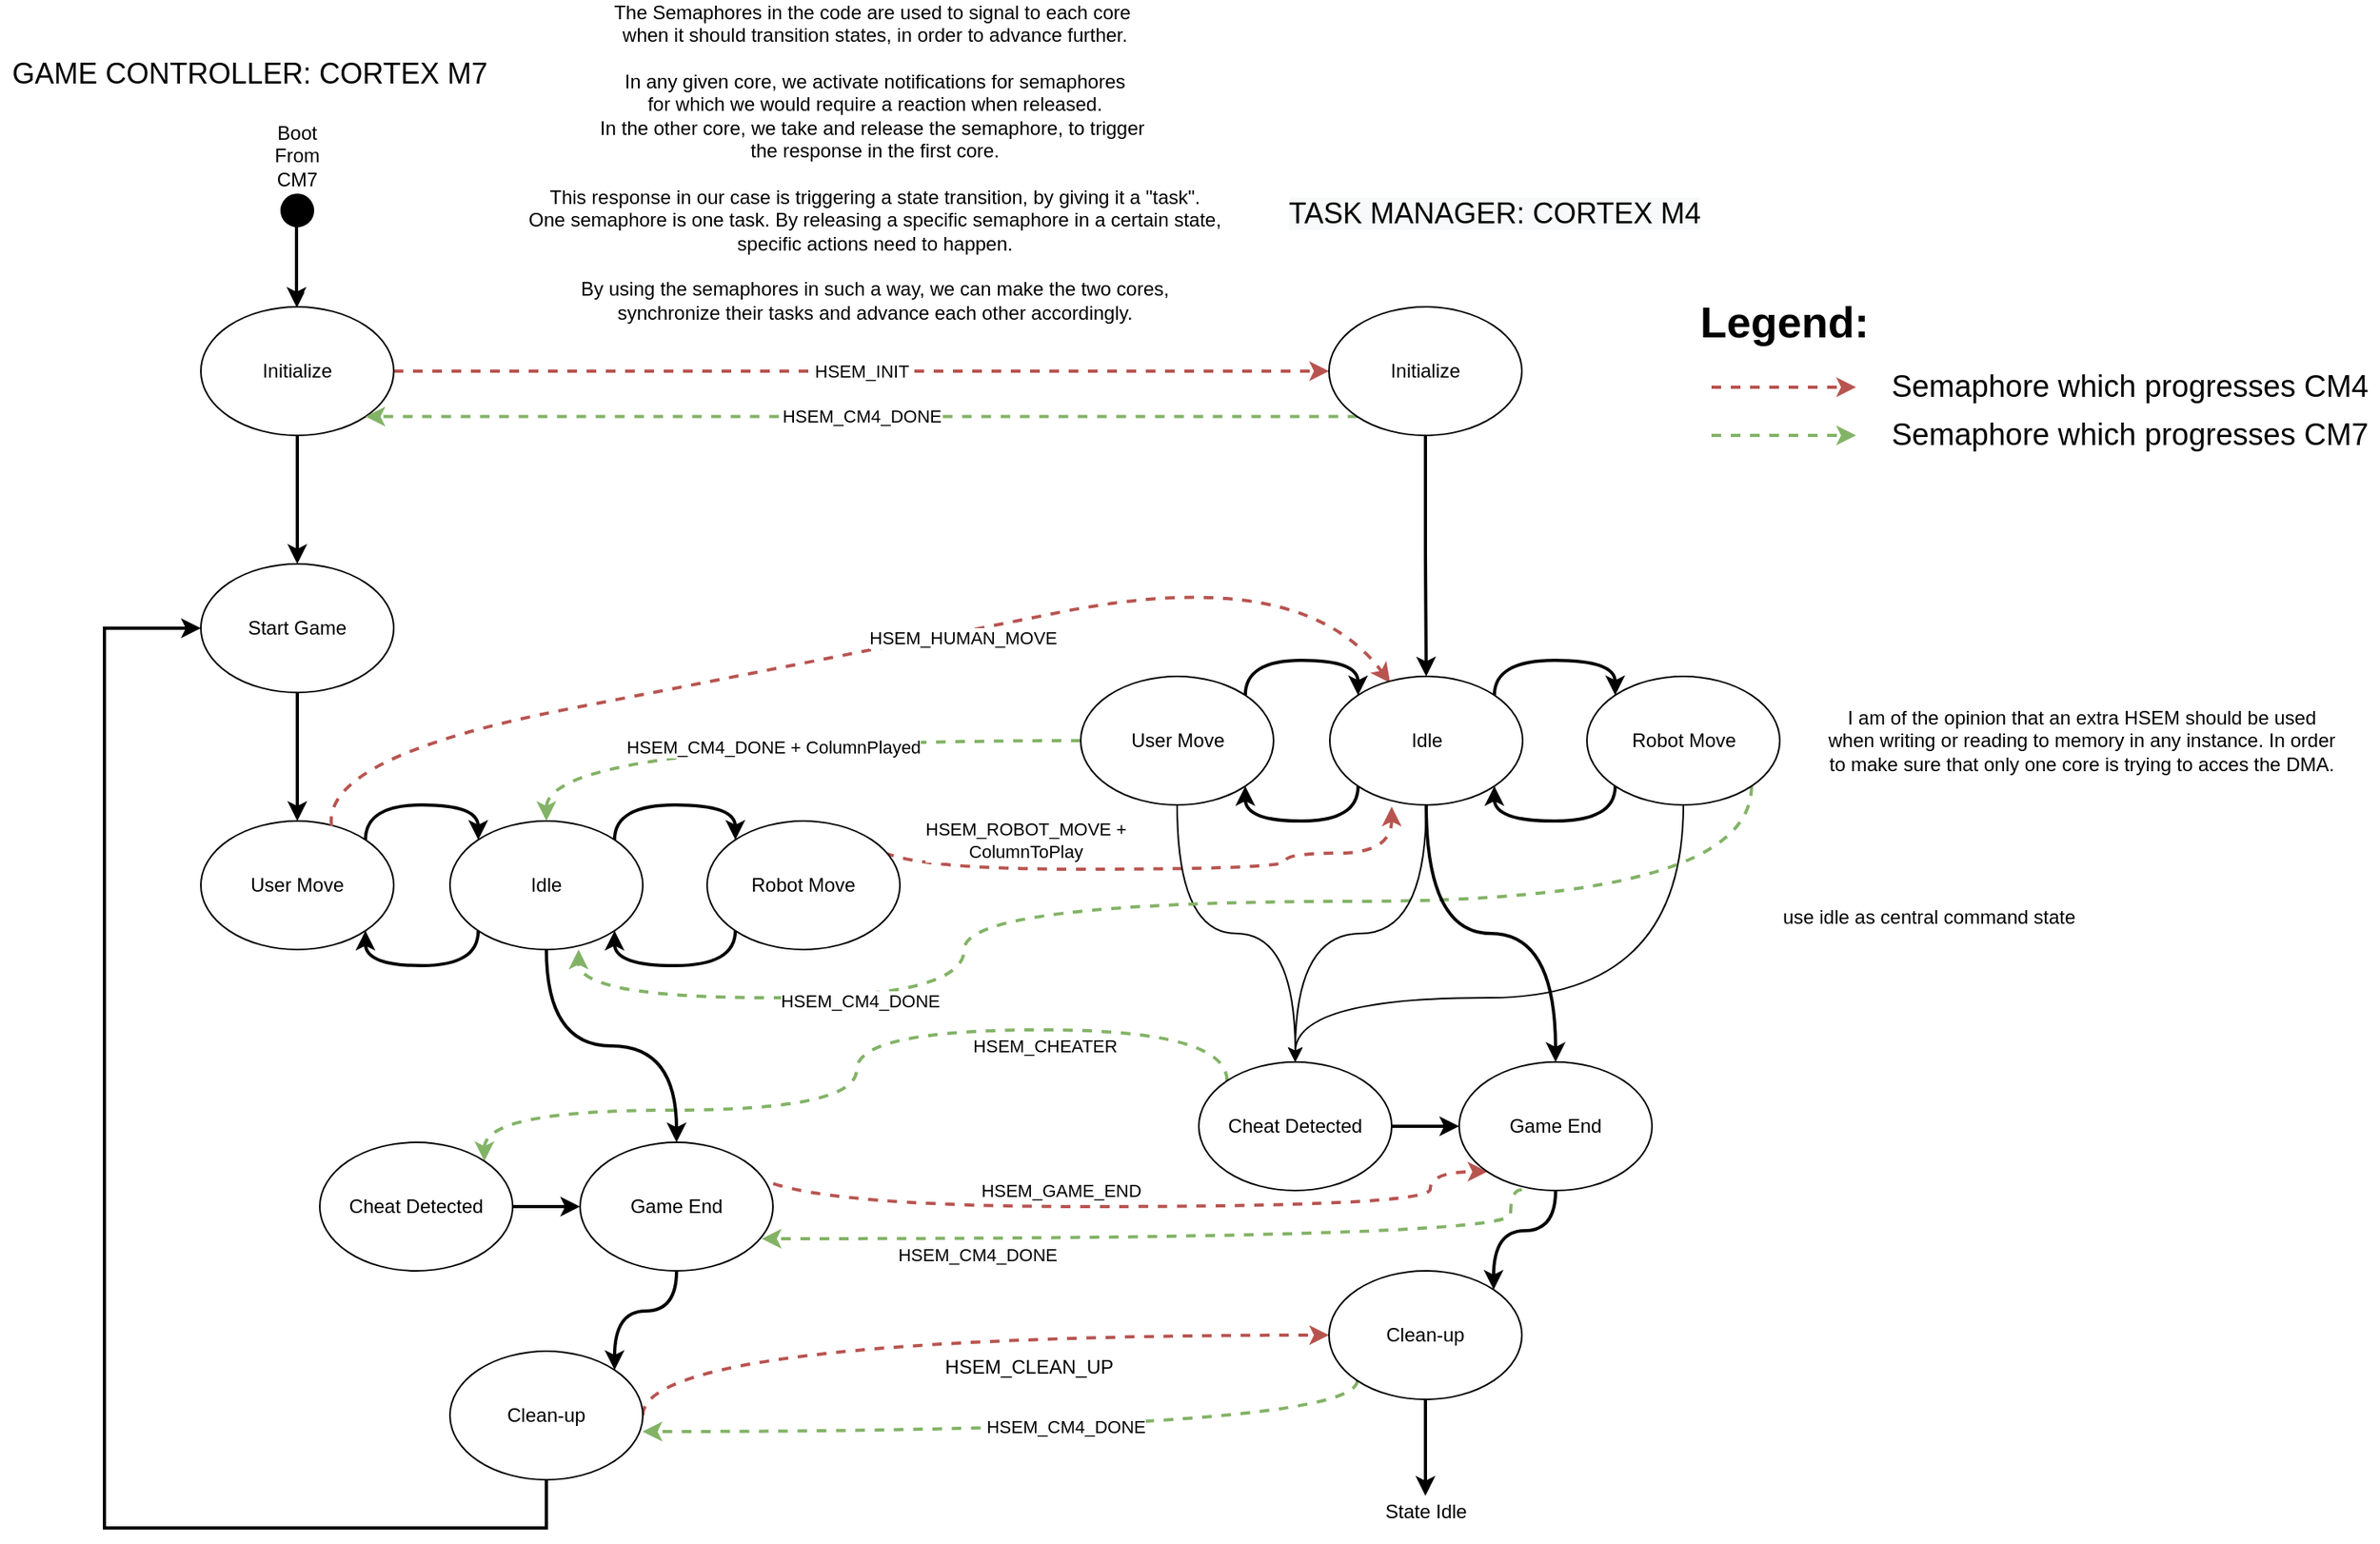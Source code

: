 <mxfile version="17.4.2" type="device" pages="4"><diagram id="UVrnP-V2AxSidw3oB7jV" name="CM7 and CM4"><mxGraphModel dx="938" dy="1793" grid="1" gridSize="10" guides="1" tooltips="1" connect="1" arrows="1" fold="1" page="1" pageScale="1" pageWidth="827" pageHeight="1169" math="0" shadow="0"><root><mxCell id="0"/><mxCell id="1" parent="0"/><mxCell id="KZkPFUUzMKTfBEB1oopE-1" style="edgeStyle=orthogonalEdgeStyle;rounded=0;orthogonalLoop=1;jettySize=auto;html=1;exitX=0.5;exitY=1;exitDx=0;exitDy=0;entryX=0.5;entryY=0;entryDx=0;entryDy=0;strokeWidth=2;" parent="1" source="KZkPFUUzMKTfBEB1oopE-2" target="KZkPFUUzMKTfBEB1oopE-8" edge="1"><mxGeometry relative="1" as="geometry"/></mxCell><mxCell id="KZkPFUUzMKTfBEB1oopE-2" value="Start Game" style="ellipse;whiteSpace=wrap;html=1;" parent="1" vertex="1"><mxGeometry x="125" y="200" width="120" height="80" as="geometry"/></mxCell><mxCell id="KZkPFUUzMKTfBEB1oopE-3" style="edgeStyle=orthogonalEdgeStyle;rounded=0;orthogonalLoop=1;jettySize=auto;html=1;exitX=0.5;exitY=1;exitDx=0;exitDy=0;entryX=0.5;entryY=0;entryDx=0;entryDy=0;strokeWidth=2;" parent="1" source="KZkPFUUzMKTfBEB1oopE-5" target="KZkPFUUzMKTfBEB1oopE-2" edge="1"><mxGeometry relative="1" as="geometry"/></mxCell><mxCell id="KZkPFUUzMKTfBEB1oopE-4" value="HSEM_INIT" style="edgeStyle=orthogonalEdgeStyle;rounded=0;orthogonalLoop=1;jettySize=auto;html=1;exitX=1;exitY=0.5;exitDx=0;exitDy=0;entryX=0;entryY=0.5;entryDx=0;entryDy=0;dashed=1;fillColor=#f8cecc;strokeColor=#b85450;strokeWidth=2;" parent="1" source="KZkPFUUzMKTfBEB1oopE-5" target="KZkPFUUzMKTfBEB1oopE-26" edge="1"><mxGeometry relative="1" as="geometry"/></mxCell><mxCell id="KZkPFUUzMKTfBEB1oopE-5" value="Initialize" style="ellipse;whiteSpace=wrap;html=1;" parent="1" vertex="1"><mxGeometry x="125" y="40" width="120" height="80" as="geometry"/></mxCell><mxCell id="KZkPFUUzMKTfBEB1oopE-6" style="edgeStyle=orthogonalEdgeStyle;curved=1;rounded=0;orthogonalLoop=1;jettySize=auto;html=1;exitX=1;exitY=0;exitDx=0;exitDy=0;entryX=0;entryY=0;entryDx=0;entryDy=0;elbow=vertical;strokeWidth=2;" parent="1" source="KZkPFUUzMKTfBEB1oopE-8" target="KZkPFUUzMKTfBEB1oopE-33" edge="1"><mxGeometry relative="1" as="geometry"><Array as="points"><mxPoint x="227" y="350"/><mxPoint x="298" y="350"/></Array></mxGeometry></mxCell><mxCell id="KZkPFUUzMKTfBEB1oopE-8" value="User Move" style="ellipse;whiteSpace=wrap;html=1;" parent="1" vertex="1"><mxGeometry x="125" y="360" width="120" height="80" as="geometry"/></mxCell><mxCell id="KZkPFUUzMKTfBEB1oopE-9" style="edgeStyle=orthogonalEdgeStyle;curved=1;rounded=0;orthogonalLoop=1;jettySize=auto;html=1;exitX=0;exitY=1;exitDx=0;exitDy=0;entryX=1;entryY=1;entryDx=0;entryDy=0;elbow=vertical;strokeWidth=2;" parent="1" source="KZkPFUUzMKTfBEB1oopE-12" target="KZkPFUUzMKTfBEB1oopE-33" edge="1"><mxGeometry relative="1" as="geometry"><Array as="points"><mxPoint x="458" y="450"/><mxPoint x="382" y="450"/></Array></mxGeometry></mxCell><mxCell id="KZkPFUUzMKTfBEB1oopE-11" value="HSEM_ROBOT_MOVE +&lt;br&gt;ColumnToPlay" style="edgeStyle=orthogonalEdgeStyle;curved=1;rounded=0;orthogonalLoop=1;jettySize=auto;html=1;exitX=1;exitY=0;exitDx=0;exitDy=0;dashed=1;elbow=vertical;fillColor=#f8cecc;strokeColor=#b85450;strokeWidth=2;entryX=0.321;entryY=1.013;entryDx=0;entryDy=0;entryPerimeter=0;" parent="1" source="KZkPFUUzMKTfBEB1oopE-12" target="KZkPFUUzMKTfBEB1oopE-47" edge="1"><mxGeometry x="-0.404" y="18" relative="1" as="geometry"><Array as="points"><mxPoint x="542" y="390"/><mxPoint x="800" y="390"/><mxPoint x="800" y="380"/><mxPoint x="866" y="380"/></Array><mxPoint as="offset"/></mxGeometry></mxCell><mxCell id="KZkPFUUzMKTfBEB1oopE-12" value="Robot Move" style="ellipse;whiteSpace=wrap;html=1;" parent="1" vertex="1"><mxGeometry x="440" y="360" width="120" height="80" as="geometry"/></mxCell><mxCell id="KZkPFUUzMKTfBEB1oopE-13" style="edgeStyle=orthogonalEdgeStyle;rounded=0;orthogonalLoop=1;jettySize=auto;html=1;exitX=0.5;exitY=1;exitDx=0;exitDy=0;entryX=0;entryY=0.5;entryDx=0;entryDy=0;strokeWidth=2;" parent="1" source="KZkPFUUzMKTfBEB1oopE-15" target="KZkPFUUzMKTfBEB1oopE-2" edge="1"><mxGeometry relative="1" as="geometry"><Array as="points"><mxPoint x="340" y="800"/><mxPoint x="65" y="800"/><mxPoint x="65" y="240"/></Array></mxGeometry></mxCell><mxCell id="KZkPFUUzMKTfBEB1oopE-14" value="HSEM_CLEAN_UP" style="edgeStyle=orthogonalEdgeStyle;rounded=0;orthogonalLoop=1;jettySize=auto;html=1;exitX=1;exitY=0.5;exitDx=0;exitDy=0;entryX=0;entryY=0.5;entryDx=0;entryDy=0;fontSize=12;curved=1;fillColor=#f8cecc;strokeColor=#b85450;dashed=1;strokeWidth=2;" parent="1" source="KZkPFUUzMKTfBEB1oopE-15" target="KZkPFUUzMKTfBEB1oopE-51" edge="1"><mxGeometry x="0.216" y="-20" relative="1" as="geometry"><Array as="points"><mxPoint x="400" y="680"/></Array><mxPoint as="offset"/></mxGeometry></mxCell><mxCell id="KZkPFUUzMKTfBEB1oopE-15" value="Clean-up" style="ellipse;whiteSpace=wrap;html=1;" parent="1" vertex="1"><mxGeometry x="280" y="690" width="120" height="80" as="geometry"/></mxCell><mxCell id="KZkPFUUzMKTfBEB1oopE-16" style="edgeStyle=orthogonalEdgeStyle;curved=1;rounded=0;orthogonalLoop=1;jettySize=auto;html=1;exitX=1;exitY=0.5;exitDx=0;exitDy=0;entryX=0;entryY=0.5;entryDx=0;entryDy=0;elbow=vertical;strokeWidth=2;" parent="1" source="KZkPFUUzMKTfBEB1oopE-18" target="KZkPFUUzMKTfBEB1oopE-21" edge="1"><mxGeometry relative="1" as="geometry"/></mxCell><mxCell id="KZkPFUUzMKTfBEB1oopE-17" value="&lt;font color=&quot;#000000&quot;&gt;HSEM_CHEATER&lt;/font&gt;" style="edgeStyle=orthogonalEdgeStyle;curved=1;rounded=0;orthogonalLoop=1;jettySize=auto;html=1;exitX=0;exitY=0;exitDx=0;exitDy=0;entryX=1;entryY=0;entryDx=0;entryDy=0;dashed=1;fontColor=#FF0000;elbow=vertical;fillColor=#d5e8d4;strokeColor=#82b366;strokeWidth=2;" parent="1" source="KZkPFUUzMKTfBEB1oopE-53" target="KZkPFUUzMKTfBEB1oopE-18" edge="1"><mxGeometry x="-0.495" y="10" relative="1" as="geometry"><Array as="points"><mxPoint x="764" y="490"/><mxPoint x="533" y="490"/><mxPoint x="533" y="540"/><mxPoint x="301" y="540"/></Array><mxPoint as="offset"/></mxGeometry></mxCell><mxCell id="KZkPFUUzMKTfBEB1oopE-18" value="Cheat Detected&lt;br&gt;" style="ellipse;whiteSpace=wrap;html=1;" parent="1" vertex="1"><mxGeometry x="199" y="560" width="120" height="80" as="geometry"/></mxCell><mxCell id="KZkPFUUzMKTfBEB1oopE-19" style="edgeStyle=orthogonalEdgeStyle;curved=1;rounded=0;orthogonalLoop=1;jettySize=auto;html=1;exitX=0.5;exitY=1;exitDx=0;exitDy=0;entryX=1;entryY=0;entryDx=0;entryDy=0;elbow=vertical;strokeWidth=2;" parent="1" source="KZkPFUUzMKTfBEB1oopE-21" target="KZkPFUUzMKTfBEB1oopE-15" edge="1"><mxGeometry relative="1" as="geometry"/></mxCell><mxCell id="KZkPFUUzMKTfBEB1oopE-20" value="HSEM_GAME_END" style="edgeStyle=orthogonalEdgeStyle;curved=1;rounded=0;orthogonalLoop=1;jettySize=auto;html=1;exitX=1;exitY=0;exitDx=0;exitDy=0;entryX=0;entryY=1;entryDx=0;entryDy=0;dashed=1;fontColor=#000000;elbow=vertical;fillColor=#f8cecc;strokeColor=#b85450;strokeWidth=2;" parent="1" source="KZkPFUUzMKTfBEB1oopE-21" target="KZkPFUUzMKTfBEB1oopE-57" edge="1"><mxGeometry x="-0.122" y="10" relative="1" as="geometry"><Array as="points"><mxPoint x="463" y="600"/><mxPoint x="890" y="600"/><mxPoint x="890" y="578"/></Array><mxPoint as="offset"/></mxGeometry></mxCell><mxCell id="KZkPFUUzMKTfBEB1oopE-21" value="Game End&lt;br&gt;" style="ellipse;whiteSpace=wrap;html=1;" parent="1" vertex="1"><mxGeometry x="361" y="560" width="120" height="80" as="geometry"/></mxCell><mxCell id="KZkPFUUzMKTfBEB1oopE-22" style="edgeStyle=orthogonalEdgeStyle;rounded=0;orthogonalLoop=1;jettySize=auto;html=1;exitX=0.5;exitY=1;exitDx=0;exitDy=0;entryX=0.5;entryY=0;entryDx=0;entryDy=0;" parent="1" source="KZkPFUUzMKTfBEB1oopE-23" target="KZkPFUUzMKTfBEB1oopE-5" edge="1"><mxGeometry relative="1" as="geometry"/></mxCell><mxCell id="KZkPFUUzMKTfBEB1oopE-23" value="Boot From CM7" style="ellipse;whiteSpace=wrap;html=1;aspect=fixed;fillColor=#000000;textDirection=ltr;labelPosition=center;verticalLabelPosition=top;align=center;verticalAlign=bottom;" parent="1" vertex="1"><mxGeometry x="175" y="-30" width="20" height="20" as="geometry"/></mxCell><mxCell id="KZkPFUUzMKTfBEB1oopE-24" style="edgeStyle=orthogonalEdgeStyle;rounded=0;orthogonalLoop=1;jettySize=auto;html=1;exitX=0.5;exitY=1;exitDx=0;exitDy=0;entryX=0.5;entryY=0;entryDx=0;entryDy=0;strokeWidth=2;" parent="1" source="KZkPFUUzMKTfBEB1oopE-26" target="KZkPFUUzMKTfBEB1oopE-47" edge="1"><mxGeometry relative="1" as="geometry"><mxPoint x="890" y="270" as="targetPoint"/></mxGeometry></mxCell><mxCell id="KZkPFUUzMKTfBEB1oopE-25" value="HSEM_CM4_DONE" style="edgeStyle=orthogonalEdgeStyle;curved=1;rounded=0;orthogonalLoop=1;jettySize=auto;html=1;exitX=0;exitY=1;exitDx=0;exitDy=0;entryX=1;entryY=1;entryDx=0;entryDy=0;fillColor=#d5e8d4;strokeColor=#82b366;dashed=1;strokeWidth=2;" parent="1" source="KZkPFUUzMKTfBEB1oopE-26" target="KZkPFUUzMKTfBEB1oopE-5" edge="1"><mxGeometry relative="1" as="geometry"/></mxCell><mxCell id="KZkPFUUzMKTfBEB1oopE-26" value="Initialize" style="ellipse;whiteSpace=wrap;html=1;fillColor=#FFFFFF;" parent="1" vertex="1"><mxGeometry x="827" y="40" width="120" height="80" as="geometry"/></mxCell><mxCell id="KZkPFUUzMKTfBEB1oopE-27" value="HSEM_HUMAN_MOVE" style="curved=1;endArrow=classic;html=1;rounded=0;dashed=1;entryX=0.313;entryY=0.05;entryDx=0;entryDy=0;exitX=0.678;exitY=0.039;exitDx=0;exitDy=0;exitPerimeter=0;fillColor=#f8cecc;strokeColor=#b85450;strokeWidth=2;entryPerimeter=0;" parent="1" source="KZkPFUUzMKTfBEB1oopE-8" target="KZkPFUUzMKTfBEB1oopE-47" edge="1"><mxGeometry x="0.187" y="-4" width="50" height="50" relative="1" as="geometry"><mxPoint x="470" y="440" as="sourcePoint"/><mxPoint x="650.0" y="310" as="targetPoint"/><Array as="points"><mxPoint x="200" y="320"/><mxPoint x="510" y="260"/><mxPoint x="810" y="200"/></Array><mxPoint as="offset"/></mxGeometry></mxCell><mxCell id="KZkPFUUzMKTfBEB1oopE-28" value="State Idle" style="text;html=1;align=center;verticalAlign=middle;resizable=0;points=[];autosize=1;strokeColor=none;fillColor=none;" parent="1" vertex="1"><mxGeometry x="852" y="780" width="70" height="20" as="geometry"/></mxCell><mxCell id="KZkPFUUzMKTfBEB1oopE-29" style="edgeStyle=orthogonalEdgeStyle;curved=1;rounded=0;orthogonalLoop=1;jettySize=auto;html=1;exitX=0;exitY=1;exitDx=0;exitDy=0;entryX=1;entryY=1;entryDx=0;entryDy=0;elbow=vertical;strokeWidth=2;" parent="1" source="KZkPFUUzMKTfBEB1oopE-33" target="KZkPFUUzMKTfBEB1oopE-8" edge="1"><mxGeometry relative="1" as="geometry"><Array as="points"><mxPoint x="298" y="450"/><mxPoint x="227" y="450"/></Array></mxGeometry></mxCell><mxCell id="KZkPFUUzMKTfBEB1oopE-30" style="edgeStyle=orthogonalEdgeStyle;curved=1;rounded=0;orthogonalLoop=1;jettySize=auto;html=1;exitX=1;exitY=0;exitDx=0;exitDy=0;entryX=0;entryY=0;entryDx=0;entryDy=0;elbow=vertical;strokeWidth=2;" parent="1" source="KZkPFUUzMKTfBEB1oopE-33" target="KZkPFUUzMKTfBEB1oopE-12" edge="1"><mxGeometry relative="1" as="geometry"><Array as="points"><mxPoint x="382" y="350"/><mxPoint x="458" y="350"/></Array></mxGeometry></mxCell><mxCell id="KZkPFUUzMKTfBEB1oopE-32" style="edgeStyle=orthogonalEdgeStyle;curved=1;rounded=0;orthogonalLoop=1;jettySize=auto;html=1;exitX=0.5;exitY=1;exitDx=0;exitDy=0;entryX=0.5;entryY=0;entryDx=0;entryDy=0;elbow=vertical;strokeWidth=2;" parent="1" source="KZkPFUUzMKTfBEB1oopE-33" target="KZkPFUUzMKTfBEB1oopE-21" edge="1"><mxGeometry relative="1" as="geometry"/></mxCell><mxCell id="KZkPFUUzMKTfBEB1oopE-33" value="Idle" style="ellipse;whiteSpace=wrap;html=1;fillColor=#FFFFFF;" parent="1" vertex="1"><mxGeometry x="280" y="360" width="120" height="80" as="geometry"/></mxCell><mxCell id="KZkPFUUzMKTfBEB1oopE-34" style="edgeStyle=orthogonalEdgeStyle;curved=1;rounded=0;orthogonalLoop=1;jettySize=auto;html=1;exitX=1;exitY=0;exitDx=0;exitDy=0;entryX=0;entryY=0;entryDx=0;entryDy=0;elbow=vertical;strokeWidth=2;" parent="1" source="KZkPFUUzMKTfBEB1oopE-38" target="KZkPFUUzMKTfBEB1oopE-47" edge="1"><mxGeometry relative="1" as="geometry"><Array as="points"><mxPoint x="774.5" y="260"/><mxPoint x="845.5" y="260"/></Array></mxGeometry></mxCell><mxCell id="KZkPFUUzMKTfBEB1oopE-35" style="edgeStyle=orthogonalEdgeStyle;curved=1;rounded=0;orthogonalLoop=1;jettySize=auto;html=1;exitX=0.5;exitY=1;exitDx=0;exitDy=0;entryX=0.5;entryY=0;entryDx=0;entryDy=0;elbow=vertical;strokeWidth=1;" parent="1" source="KZkPFUUzMKTfBEB1oopE-38" target="KZkPFUUzMKTfBEB1oopE-53" edge="1"><mxGeometry relative="1" as="geometry"/></mxCell><mxCell id="KZkPFUUzMKTfBEB1oopE-36" style="edgeStyle=orthogonalEdgeStyle;curved=1;rounded=0;orthogonalLoop=1;jettySize=auto;html=1;exitX=0;exitY=0.5;exitDx=0;exitDy=0;entryX=0.5;entryY=0;entryDx=0;entryDy=0;elbow=vertical;fillColor=#d5e8d4;strokeColor=#82b366;dashed=1;strokeWidth=2;" parent="1" source="KZkPFUUzMKTfBEB1oopE-38" target="KZkPFUUzMKTfBEB1oopE-33" edge="1"><mxGeometry relative="1" as="geometry"/></mxCell><mxCell id="KZkPFUUzMKTfBEB1oopE-37" value="HSEM_CM4_DONE + ColumnPlayed" style="edgeLabel;html=1;align=center;verticalAlign=middle;resizable=0;points=[];" parent="KZkPFUUzMKTfBEB1oopE-36" vertex="1" connectable="0"><mxGeometry x="-0.297" y="4" relative="1" as="geometry"><mxPoint x="-57" as="offset"/></mxGeometry></mxCell><mxCell id="KZkPFUUzMKTfBEB1oopE-38" value="User Move" style="ellipse;whiteSpace=wrap;html=1;" parent="1" vertex="1"><mxGeometry x="672.5" y="270" width="120" height="80" as="geometry"/></mxCell><mxCell id="KZkPFUUzMKTfBEB1oopE-39" style="edgeStyle=orthogonalEdgeStyle;curved=1;rounded=0;orthogonalLoop=1;jettySize=auto;html=1;exitX=0;exitY=1;exitDx=0;exitDy=0;entryX=1;entryY=1;entryDx=0;entryDy=0;elbow=vertical;strokeWidth=2;" parent="1" source="KZkPFUUzMKTfBEB1oopE-43" target="KZkPFUUzMKTfBEB1oopE-47" edge="1"><mxGeometry relative="1" as="geometry"><Array as="points"><mxPoint x="1005.5" y="360"/><mxPoint x="929.5" y="360"/></Array></mxGeometry></mxCell><mxCell id="KZkPFUUzMKTfBEB1oopE-40" style="edgeStyle=orthogonalEdgeStyle;curved=1;rounded=0;orthogonalLoop=1;jettySize=auto;html=1;exitX=0.5;exitY=1;exitDx=0;exitDy=0;entryX=0.5;entryY=0;entryDx=0;entryDy=0;elbow=vertical;strokeWidth=1;" parent="1" source="KZkPFUUzMKTfBEB1oopE-43" target="KZkPFUUzMKTfBEB1oopE-53" edge="1"><mxGeometry relative="1" as="geometry"><Array as="points"><mxPoint x="1048" y="470"/><mxPoint x="806" y="470"/></Array></mxGeometry></mxCell><mxCell id="KZkPFUUzMKTfBEB1oopE-41" style="edgeStyle=orthogonalEdgeStyle;curved=1;rounded=0;orthogonalLoop=1;jettySize=auto;html=1;exitX=1;exitY=1;exitDx=0;exitDy=0;entryX=0.667;entryY=1;entryDx=0;entryDy=0;dashed=1;elbow=vertical;fillColor=#d5e8d4;strokeColor=#82b366;strokeWidth=2;entryPerimeter=0;" parent="1" source="KZkPFUUzMKTfBEB1oopE-43" target="KZkPFUUzMKTfBEB1oopE-33" edge="1"><mxGeometry relative="1" as="geometry"><Array as="points"><mxPoint x="1090" y="410"/><mxPoint x="600" y="410"/><mxPoint x="600" y="470"/><mxPoint x="360" y="470"/></Array></mxGeometry></mxCell><mxCell id="KZkPFUUzMKTfBEB1oopE-42" value="HSEM_CM4_DONE" style="edgeLabel;html=1;align=center;verticalAlign=middle;resizable=0;points=[];" parent="KZkPFUUzMKTfBEB1oopE-41" vertex="1" connectable="0"><mxGeometry x="0.541" y="2" relative="1" as="geometry"><mxPoint as="offset"/></mxGeometry></mxCell><mxCell id="KZkPFUUzMKTfBEB1oopE-43" value="Robot Move" style="ellipse;whiteSpace=wrap;html=1;" parent="1" vertex="1"><mxGeometry x="987.5" y="270" width="120" height="80" as="geometry"/></mxCell><mxCell id="KZkPFUUzMKTfBEB1oopE-44" style="edgeStyle=orthogonalEdgeStyle;curved=1;rounded=0;orthogonalLoop=1;jettySize=auto;html=1;exitX=0;exitY=1;exitDx=0;exitDy=0;entryX=1;entryY=1;entryDx=0;entryDy=0;elbow=vertical;strokeWidth=2;" parent="1" source="KZkPFUUzMKTfBEB1oopE-47" target="KZkPFUUzMKTfBEB1oopE-38" edge="1"><mxGeometry relative="1" as="geometry"><Array as="points"><mxPoint x="845.5" y="360"/><mxPoint x="774.5" y="360"/></Array></mxGeometry></mxCell><mxCell id="KZkPFUUzMKTfBEB1oopE-45" style="edgeStyle=orthogonalEdgeStyle;curved=1;rounded=0;orthogonalLoop=1;jettySize=auto;html=1;exitX=1;exitY=0;exitDx=0;exitDy=0;entryX=0;entryY=0;entryDx=0;entryDy=0;elbow=vertical;strokeWidth=2;" parent="1" source="KZkPFUUzMKTfBEB1oopE-47" target="KZkPFUUzMKTfBEB1oopE-43" edge="1"><mxGeometry relative="1" as="geometry"><Array as="points"><mxPoint x="929.5" y="260"/><mxPoint x="1005.5" y="260"/></Array></mxGeometry></mxCell><mxCell id="KZkPFUUzMKTfBEB1oopE-46" style="edgeStyle=orthogonalEdgeStyle;curved=1;rounded=0;orthogonalLoop=1;jettySize=auto;html=1;exitX=0.5;exitY=1;exitDx=0;exitDy=0;entryX=0.5;entryY=0;entryDx=0;entryDy=0;elbow=vertical;strokeWidth=2;" parent="1" source="KZkPFUUzMKTfBEB1oopE-47" target="KZkPFUUzMKTfBEB1oopE-57" edge="1"><mxGeometry relative="1" as="geometry"/></mxCell><mxCell id="KZkPFUUzMKTfBEB1oopE-47" value="Idle" style="ellipse;whiteSpace=wrap;html=1;fillColor=#FFFFFF;" parent="1" vertex="1"><mxGeometry x="827.5" y="270" width="120" height="80" as="geometry"/></mxCell><mxCell id="KZkPFUUzMKTfBEB1oopE-48" style="edgeStyle=orthogonalEdgeStyle;curved=1;rounded=0;orthogonalLoop=1;jettySize=auto;html=1;exitX=0.5;exitY=1;exitDx=0;exitDy=0;elbow=vertical;strokeWidth=2;" parent="1" source="KZkPFUUzMKTfBEB1oopE-51" target="KZkPFUUzMKTfBEB1oopE-28" edge="1"><mxGeometry relative="1" as="geometry"/></mxCell><mxCell id="KZkPFUUzMKTfBEB1oopE-49" style="edgeStyle=orthogonalEdgeStyle;curved=1;rounded=0;orthogonalLoop=1;jettySize=auto;html=1;exitX=0;exitY=1;exitDx=0;exitDy=0;entryX=0.998;entryY=0.616;entryDx=0;entryDy=0;dashed=1;fontColor=#FF0000;elbow=vertical;entryPerimeter=0;fillColor=#d5e8d4;strokeColor=#82b366;strokeWidth=2;" parent="1" source="KZkPFUUzMKTfBEB1oopE-51" target="KZkPFUUzMKTfBEB1oopE-15" edge="1"><mxGeometry relative="1" as="geometry"><Array as="points"><mxPoint x="845" y="740"/><mxPoint x="400" y="740"/></Array></mxGeometry></mxCell><mxCell id="KZkPFUUzMKTfBEB1oopE-50" value="&lt;span style=&quot;color: rgb(0 , 0 , 0)&quot;&gt;HSEM_CM4_DONE&lt;/span&gt;" style="edgeLabel;html=1;align=center;verticalAlign=middle;resizable=0;points=[];fontColor=#FF0000;" parent="KZkPFUUzMKTfBEB1oopE-49" vertex="1" connectable="0"><mxGeometry x="-0.104" y="-3" relative="1" as="geometry"><mxPoint as="offset"/></mxGeometry></mxCell><mxCell id="KZkPFUUzMKTfBEB1oopE-51" value="Clean-up" style="ellipse;whiteSpace=wrap;html=1;" parent="1" vertex="1"><mxGeometry x="827" y="640" width="120" height="80" as="geometry"/></mxCell><mxCell id="KZkPFUUzMKTfBEB1oopE-52" style="edgeStyle=orthogonalEdgeStyle;curved=1;rounded=0;orthogonalLoop=1;jettySize=auto;html=1;exitX=1;exitY=0.5;exitDx=0;exitDy=0;entryX=0;entryY=0.5;entryDx=0;entryDy=0;elbow=vertical;strokeWidth=2;" parent="1" source="KZkPFUUzMKTfBEB1oopE-53" target="KZkPFUUzMKTfBEB1oopE-57" edge="1"><mxGeometry relative="1" as="geometry"/></mxCell><mxCell id="KZkPFUUzMKTfBEB1oopE-53" value="Cheat Detected" style="ellipse;whiteSpace=wrap;html=1;" parent="1" vertex="1"><mxGeometry x="746" y="510" width="120" height="80" as="geometry"/></mxCell><mxCell id="KZkPFUUzMKTfBEB1oopE-54" style="edgeStyle=orthogonalEdgeStyle;curved=1;rounded=0;orthogonalLoop=1;jettySize=auto;html=1;exitX=0.5;exitY=1;exitDx=0;exitDy=0;entryX=1;entryY=0;entryDx=0;entryDy=0;elbow=vertical;strokeWidth=2;" parent="1" source="KZkPFUUzMKTfBEB1oopE-57" target="KZkPFUUzMKTfBEB1oopE-51" edge="1"><mxGeometry relative="1" as="geometry"/></mxCell><mxCell id="KZkPFUUzMKTfBEB1oopE-55" style="edgeStyle=orthogonalEdgeStyle;curved=1;rounded=0;orthogonalLoop=1;jettySize=auto;html=1;exitX=0.325;exitY=0.994;exitDx=0;exitDy=0;entryX=0.942;entryY=0.748;entryDx=0;entryDy=0;dashed=1;fontColor=#FF0000;elbow=vertical;fillColor=#d5e8d4;strokeColor=#82b366;entryPerimeter=0;strokeWidth=2;exitPerimeter=0;" parent="1" source="KZkPFUUzMKTfBEB1oopE-57" target="KZkPFUUzMKTfBEB1oopE-21" edge="1"><mxGeometry relative="1" as="geometry"><Array as="points"><mxPoint x="940" y="590"/><mxPoint x="940" y="620"/><mxPoint x="474" y="620"/></Array></mxGeometry></mxCell><mxCell id="KZkPFUUzMKTfBEB1oopE-56" value="&lt;span style=&quot;color: rgb(0 , 0 , 0)&quot;&gt;HSEM_CM4_DONE&lt;/span&gt;" style="edgeLabel;html=1;align=center;verticalAlign=middle;resizable=0;points=[];fontColor=#FF0000;" parent="KZkPFUUzMKTfBEB1oopE-55" vertex="1" connectable="0"><mxGeometry x="0.167" y="-1" relative="1" as="geometry"><mxPoint x="-76" y="11" as="offset"/></mxGeometry></mxCell><mxCell id="KZkPFUUzMKTfBEB1oopE-57" value="Game End" style="ellipse;whiteSpace=wrap;html=1;" parent="1" vertex="1"><mxGeometry x="908" y="510" width="120" height="80" as="geometry"/></mxCell><mxCell id="KZkPFUUzMKTfBEB1oopE-58" style="edgeStyle=orthogonalEdgeStyle;curved=1;rounded=0;orthogonalLoop=1;jettySize=auto;html=1;exitX=0.5;exitY=1;exitDx=0;exitDy=0;entryX=0.5;entryY=0;entryDx=0;entryDy=0;elbow=vertical;strokeWidth=1;" parent="1" source="KZkPFUUzMKTfBEB1oopE-47" target="KZkPFUUzMKTfBEB1oopE-53" edge="1"><mxGeometry relative="1" as="geometry"><mxPoint x="887" y="390" as="sourcePoint"/></mxGeometry></mxCell><mxCell id="KZkPFUUzMKTfBEB1oopE-59" value="GAME CONTROLLER: CORTEX M7" style="text;html=1;align=center;verticalAlign=middle;resizable=0;points=[];autosize=1;strokeColor=none;fillColor=none;fontColor=#000000;fontSize=18;" parent="1" vertex="1"><mxGeometry y="-120" width="310" height="30" as="geometry"/></mxCell><mxCell id="KZkPFUUzMKTfBEB1oopE-60" value="&lt;span style=&quot;color: rgb(0, 0, 0); font-family: helvetica; font-size: 18px; font-style: normal; font-weight: 400; letter-spacing: normal; text-align: center; text-indent: 0px; text-transform: none; word-spacing: 0px; background-color: rgb(248, 249, 250); display: inline; float: none;&quot;&gt;TASK MANAGER: CORTEX M4&lt;/span&gt;" style="text;whiteSpace=wrap;html=1;fontColor=#000000;strokeWidth=1;fontSize=18;" parent="1" vertex="1"><mxGeometry x="800" y="-35" width="282.5" height="30" as="geometry"/></mxCell><mxCell id="KZkPFUUzMKTfBEB1oopE-61" style="edgeStyle=orthogonalEdgeStyle;rounded=0;orthogonalLoop=1;jettySize=auto;html=1;exitX=0.5;exitY=1;exitDx=0;exitDy=0;entryX=0.5;entryY=0;entryDx=0;entryDy=0;strokeWidth=2;" parent="1" edge="1"><mxGeometry relative="1" as="geometry"><mxPoint x="184.5" y="-10" as="sourcePoint"/><mxPoint x="184.5" y="40" as="targetPoint"/></mxGeometry></mxCell><mxCell id="pUsxH0gUiUWn1frU3Jcr-1" value="The Semaphores in the code are used to signal to each core&amp;nbsp;&lt;br&gt;when it should transition states, in order to advance further.&lt;br&gt;&lt;br&gt;In any given core, we activate notifications for semaphores &lt;br&gt;for which we would require a reaction when released.&lt;br&gt;In the other core, we take and release the semaphore, to trigger&amp;nbsp;&lt;br&gt;the response in the first core.&lt;br&gt;&lt;br&gt;This response in our case is triggering a state transition, by giving it a &quot;task&quot;.&lt;br&gt;One semaphore is one task. By releasing a specific semaphore in a certain state,&lt;br&gt;specific actions need to happen.&lt;br&gt;&lt;br&gt;By using the semaphores in such a way, we can make the two cores,&lt;br&gt;synchronize their tasks and advance each other accordingly." style="text;html=1;align=center;verticalAlign=middle;resizable=0;points=[];autosize=1;strokeColor=none;fillColor=default;fontSize=12;gradientColor=#ffffff;" parent="1" vertex="1"><mxGeometry x="319" y="-150" width="450" height="200" as="geometry"/></mxCell><mxCell id="pUsxH0gUiUWn1frU3Jcr-2" value="&lt;font style=&quot;font-size: 27px&quot;&gt;&lt;b&gt;Legend:&lt;/b&gt;&lt;/font&gt;" style="text;html=1;align=center;verticalAlign=middle;resizable=0;points=[];autosize=1;strokeColor=none;fillColor=none;fontSize=12;" parent="1" vertex="1"><mxGeometry x="1050" y="40" width="120" height="20" as="geometry"/></mxCell><mxCell id="pUsxH0gUiUWn1frU3Jcr-3" value="" style="endArrow=classic;dashed=1;html=1;rounded=0;fontSize=27;strokeWidth=2;endFill=1;fillColor=#f8cecc;strokeColor=#b85450;" parent="1" edge="1"><mxGeometry width="50" height="50" relative="1" as="geometry"><mxPoint x="1065" y="90" as="sourcePoint"/><mxPoint x="1155" y="90" as="targetPoint"/></mxGeometry></mxCell><mxCell id="pUsxH0gUiUWn1frU3Jcr-4" value="" style="endArrow=classic;dashed=1;html=1;rounded=0;fontSize=27;strokeWidth=2;endFill=1;fillColor=#d5e8d4;strokeColor=#82b366;" parent="1" edge="1"><mxGeometry width="50" height="50" relative="1" as="geometry"><mxPoint x="1065" y="120" as="sourcePoint"/><mxPoint x="1155" y="120" as="targetPoint"/></mxGeometry></mxCell><mxCell id="pUsxH0gUiUWn1frU3Jcr-6" value="&lt;span style=&quot;font-size: 19px&quot;&gt;Semaphore which progresses CM4&lt;/span&gt;" style="text;html=1;align=center;verticalAlign=middle;resizable=0;points=[];autosize=1;strokeColor=none;fillColor=none;fontSize=17;" parent="1" vertex="1"><mxGeometry x="1170" y="75" width="310" height="30" as="geometry"/></mxCell><mxCell id="pUsxH0gUiUWn1frU3Jcr-7" value="&lt;span style=&quot;font-size: 19px&quot;&gt;Semaphore which progresses CM7&lt;/span&gt;" style="text;html=1;align=center;verticalAlign=middle;resizable=0;points=[];autosize=1;strokeColor=none;fillColor=none;fontSize=17;" parent="1" vertex="1"><mxGeometry x="1170" y="105" width="310" height="30" as="geometry"/></mxCell><mxCell id="BUrCx97YUiiwcwrmbysF-1" value="&lt;font color=&quot;#000000&quot;&gt;I am of the opinion that an extra HSEM should be used&lt;br&gt;when writing or reading to memory in any instance. In order&lt;br&gt;to make sure that only one core is trying to acces the DMA.&lt;br&gt;&lt;/font&gt;" style="text;html=1;align=center;verticalAlign=middle;resizable=0;points=[];autosize=1;strokeColor=none;fillColor=default;fontColor=#FF3333;" parent="1" vertex="1"><mxGeometry x="1130" y="285" width="330" height="50" as="geometry"/></mxCell><mxCell id="fu-vnfgP6D7NDRKScb_Y-1" value="use idle as central command state" style="text;html=1;align=center;verticalAlign=middle;resizable=0;points=[];autosize=1;strokeColor=none;fillColor=none;" parent="1" vertex="1"><mxGeometry x="1100" y="410" width="200" height="20" as="geometry"/></mxCell></root></mxGraphModel></diagram><diagram id="d5nUO5MZ-n3Ztt78SJnn" name="Transitions with HSEM"><mxGraphModel dx="938" dy="1793" grid="1" gridSize="10" guides="1" tooltips="1" connect="1" arrows="1" fold="1" page="1" pageScale="1" pageWidth="827" pageHeight="1169" math="0" shadow="0"><root><mxCell id="0"/><mxCell id="1" parent="0"/><mxCell id="G3MIwiuH80fnqITmLPHD-1" value="human ack" style="edgeStyle=orthogonalEdgeStyle;rounded=0;orthogonalLoop=1;jettySize=auto;html=1;exitX=0.5;exitY=1;exitDx=0;exitDy=0;entryX=0.5;entryY=0;entryDx=0;entryDy=0;strokeWidth=2;" parent="1" source="G3MIwiuH80fnqITmLPHD-2" target="G3MIwiuH80fnqITmLPHD-8" edge="1"><mxGeometry x="-0.5" relative="1" as="geometry"><mxPoint as="offset"/></mxGeometry></mxCell><mxCell id="G3MIwiuH80fnqITmLPHD-2" value="Start Game" style="ellipse;whiteSpace=wrap;html=1;" parent="1" vertex="1"><mxGeometry x="125" y="200" width="120" height="80" as="geometry"/></mxCell><mxCell id="1Y9fTHHqGBJG0YEu2WWU-13" value="" style="edgeStyle=orthogonalEdgeStyle;curved=1;rounded=1;orthogonalLoop=1;jettySize=auto;html=1;startArrow=none;startFill=0;strokeWidth=2;" parent="1" source="G3MIwiuH80fnqITmLPHD-5" target="G3MIwiuH80fnqITmLPHD-2" edge="1"><mxGeometry relative="1" as="geometry"/></mxCell><mxCell id="G3MIwiuH80fnqITmLPHD-5" value="Initialize" style="ellipse;whiteSpace=wrap;html=1;" parent="1" vertex="1"><mxGeometry x="125" y="40" width="120" height="80" as="geometry"/></mxCell><mxCell id="1Y9fTHHqGBJG0YEu2WWU-6" style="edgeStyle=orthogonalEdgeStyle;curved=1;rounded=0;orthogonalLoop=1;jettySize=auto;html=1;exitX=0.5;exitY=1;exitDx=0;exitDy=0;startArrow=none;startFill=0;strokeWidth=2;fillColor=#f8cecc;strokeColor=#b85450;dashed=1;entryX=0;entryY=1;entryDx=0;entryDy=0;" parent="1" source="G3MIwiuH80fnqITmLPHD-8" target="G3MIwiuH80fnqITmLPHD-47" edge="1"><mxGeometry relative="1" as="geometry"><mxPoint x="710" y="420" as="targetPoint"/><Array as="points"><mxPoint x="185" y="490"/><mxPoint x="270" y="490"/><mxPoint x="270" y="460"/><mxPoint x="720" y="460"/><mxPoint x="720" y="430"/><mxPoint x="851" y="430"/></Array></mxGeometry></mxCell><mxCell id="1Y9fTHHqGBJG0YEu2WWU-7" value="HSEM_USER_TURN" style="edgeLabel;html=1;align=center;verticalAlign=middle;resizable=0;points=[];" parent="1Y9fTHHqGBJG0YEu2WWU-6" vertex="1" connectable="0"><mxGeometry x="0.177" y="3" relative="1" as="geometry"><mxPoint as="offset"/></mxGeometry></mxCell><mxCell id="G3MIwiuH80fnqITmLPHD-8" value="User Move" style="ellipse;whiteSpace=wrap;html=1;" parent="1" vertex="1"><mxGeometry x="125" y="360" width="120" height="80" as="geometry"/></mxCell><mxCell id="G3MIwiuH80fnqITmLPHD-12" value="Robot Move" style="ellipse;whiteSpace=wrap;html=1;" parent="1" vertex="1"><mxGeometry x="440" y="360" width="120" height="80" as="geometry"/></mxCell><mxCell id="1Y9fTHHqGBJG0YEu2WWU-12" style="edgeStyle=orthogonalEdgeStyle;orthogonalLoop=1;jettySize=auto;html=1;exitX=0;exitY=0.5;exitDx=0;exitDy=0;entryX=0;entryY=0.5;entryDx=0;entryDy=0;startArrow=none;startFill=0;strokeWidth=2;rounded=1;" parent="1" source="G3MIwiuH80fnqITmLPHD-15" target="G3MIwiuH80fnqITmLPHD-2" edge="1"><mxGeometry relative="1" as="geometry"/></mxCell><mxCell id="G3MIwiuH80fnqITmLPHD-15" value="Clean-up" style="ellipse;whiteSpace=wrap;html=1;" parent="1" vertex="1"><mxGeometry x="280" y="780" width="120" height="80" as="geometry"/></mxCell><mxCell id="G3MIwiuH80fnqITmLPHD-16" style="edgeStyle=orthogonalEdgeStyle;curved=1;rounded=0;orthogonalLoop=1;jettySize=auto;html=1;exitX=1;exitY=0.5;exitDx=0;exitDy=0;entryX=0;entryY=0.5;entryDx=0;entryDy=0;elbow=vertical;strokeWidth=2;" parent="1" source="G3MIwiuH80fnqITmLPHD-18" target="G3MIwiuH80fnqITmLPHD-21" edge="1"><mxGeometry relative="1" as="geometry"/></mxCell><mxCell id="G3MIwiuH80fnqITmLPHD-18" value="Cheat Detected&lt;br&gt;" style="ellipse;whiteSpace=wrap;html=1;" parent="1" vertex="1"><mxGeometry x="199" y="560" width="120" height="80" as="geometry"/></mxCell><mxCell id="1Y9fTHHqGBJG0YEu2WWU-9" style="edgeStyle=orthogonalEdgeStyle;curved=1;rounded=0;orthogonalLoop=1;jettySize=auto;html=1;exitX=0.5;exitY=1;exitDx=0;exitDy=0;startArrow=none;startFill=0;strokeWidth=2;" parent="1" source="G3MIwiuH80fnqITmLPHD-21" target="G3MIwiuH80fnqITmLPHD-15" edge="1"><mxGeometry relative="1" as="geometry"/></mxCell><mxCell id="G3MIwiuH80fnqITmLPHD-21" value="Game End&lt;br&gt;" style="ellipse;whiteSpace=wrap;html=1;" parent="1" vertex="1"><mxGeometry x="361" y="560" width="120" height="80" as="geometry"/></mxCell><mxCell id="G3MIwiuH80fnqITmLPHD-22" style="edgeStyle=orthogonalEdgeStyle;rounded=0;orthogonalLoop=1;jettySize=auto;html=1;exitX=0.5;exitY=1;exitDx=0;exitDy=0;entryX=0.5;entryY=0;entryDx=0;entryDy=0;" parent="1" source="G3MIwiuH80fnqITmLPHD-23" target="G3MIwiuH80fnqITmLPHD-5" edge="1"><mxGeometry relative="1" as="geometry"/></mxCell><mxCell id="G3MIwiuH80fnqITmLPHD-23" value="Boot From CM7" style="ellipse;whiteSpace=wrap;html=1;aspect=fixed;fillColor=#000000;textDirection=ltr;labelPosition=center;verticalLabelPosition=top;align=center;verticalAlign=bottom;" parent="1" vertex="1"><mxGeometry x="175" y="-30" width="20" height="20" as="geometry"/></mxCell><mxCell id="G3MIwiuH80fnqITmLPHD-24" style="edgeStyle=orthogonalEdgeStyle;rounded=0;orthogonalLoop=1;jettySize=auto;html=1;exitX=0.5;exitY=1;exitDx=0;exitDy=0;entryX=0.5;entryY=0;entryDx=0;entryDy=0;strokeWidth=2;startArrow=classic;startFill=1;" parent="1" source="G3MIwiuH80fnqITmLPHD-26" target="G3MIwiuH80fnqITmLPHD-47" edge="1"><mxGeometry relative="1" as="geometry"><mxPoint x="890" y="270" as="targetPoint"/></mxGeometry></mxCell><mxCell id="G3MIwiuH80fnqITmLPHD-26" value="Initialize" style="ellipse;whiteSpace=wrap;html=1;fillColor=#FFFFFF;" parent="1" vertex="1"><mxGeometry x="866.25" y="50" width="120" height="80" as="geometry"/></mxCell><mxCell id="G3MIwiuH80fnqITmLPHD-29" style="edgeStyle=orthogonalEdgeStyle;curved=1;rounded=0;orthogonalLoop=1;jettySize=auto;html=1;exitX=0;exitY=1;exitDx=0;exitDy=0;entryX=1;entryY=1;entryDx=0;entryDy=0;elbow=vertical;strokeWidth=2;startArrow=classic;startFill=1;" parent="1" source="G3MIwiuH80fnqITmLPHD-33" target="G3MIwiuH80fnqITmLPHD-8" edge="1"><mxGeometry relative="1" as="geometry"><Array as="points"><mxPoint x="298" y="450"/><mxPoint x="227" y="450"/></Array></mxGeometry></mxCell><mxCell id="G3MIwiuH80fnqITmLPHD-30" style="edgeStyle=orthogonalEdgeStyle;curved=1;rounded=0;orthogonalLoop=1;jettySize=auto;html=1;exitX=1;exitY=0;exitDx=0;exitDy=0;entryX=0;entryY=0;entryDx=0;entryDy=0;elbow=vertical;strokeWidth=2;startArrow=classic;startFill=1;" parent="1" source="G3MIwiuH80fnqITmLPHD-33" target="G3MIwiuH80fnqITmLPHD-12" edge="1"><mxGeometry relative="1" as="geometry"><Array as="points"><mxPoint x="382" y="350"/><mxPoint x="458" y="350"/></Array></mxGeometry></mxCell><mxCell id="G3MIwiuH80fnqITmLPHD-32" value="win/draw/lose" style="edgeStyle=orthogonalEdgeStyle;curved=1;rounded=0;orthogonalLoop=1;jettySize=auto;html=1;exitX=0.5;exitY=1;exitDx=0;exitDy=0;entryX=0.5;entryY=0;entryDx=0;entryDy=0;elbow=vertical;strokeWidth=2;" parent="1" source="G3MIwiuH80fnqITmLPHD-33" target="G3MIwiuH80fnqITmLPHD-21" edge="1"><mxGeometry relative="1" as="geometry"/></mxCell><mxCell id="G3MIwiuH80fnqITmLPHD-33" value="Idle" style="ellipse;whiteSpace=wrap;html=1;fillColor=#FFFFFF;" parent="1" vertex="1"><mxGeometry x="280" y="360" width="120" height="80" as="geometry"/></mxCell><mxCell id="G3MIwiuH80fnqITmLPHD-34" style="edgeStyle=orthogonalEdgeStyle;curved=1;rounded=0;orthogonalLoop=1;jettySize=auto;html=1;exitX=0.094;exitY=0.2;exitDx=0;exitDy=0;elbow=vertical;strokeWidth=2;entryX=0.829;entryY=0.133;entryDx=0;entryDy=0;exitPerimeter=0;startArrow=classic;startFill=1;entryPerimeter=0;" parent="1" source="G3MIwiuH80fnqITmLPHD-47" target="G3MIwiuH80fnqITmLPHD-38" edge="1"><mxGeometry relative="1" as="geometry"><Array as="points"><mxPoint x="775" y="280"/></Array></mxGeometry></mxCell><mxCell id="G3MIwiuH80fnqITmLPHD-38" value="User's Turn" style="ellipse;whiteSpace=wrap;html=1;" parent="1" vertex="1"><mxGeometry x="672.5" y="270" width="120" height="80" as="geometry"/></mxCell><mxCell id="G3MIwiuH80fnqITmLPHD-39" style="edgeStyle=orthogonalEdgeStyle;curved=1;rounded=0;orthogonalLoop=1;jettySize=auto;html=1;elbow=vertical;strokeWidth=2;entryX=0;entryY=1;entryDx=0;entryDy=0;startArrow=classic;startFill=1;" parent="1" source="G3MIwiuH80fnqITmLPHD-47" target="G3MIwiuH80fnqITmLPHD-43" edge="1"><mxGeometry relative="1" as="geometry"><Array as="points"><mxPoint x="1158" y="330"/></Array></mxGeometry></mxCell><mxCell id="G3MIwiuH80fnqITmLPHD-43" value="Robot's Turn" style="ellipse;whiteSpace=wrap;html=1;" parent="1" vertex="1"><mxGeometry x="1140" y="230" width="120" height="80" as="geometry"/></mxCell><mxCell id="1Y9fTHHqGBJG0YEu2WWU-2" style="edgeStyle=orthogonalEdgeStyle;curved=1;rounded=0;orthogonalLoop=1;jettySize=auto;html=1;exitX=0.5;exitY=1;exitDx=0;exitDy=0;entryX=0.5;entryY=0;entryDx=0;entryDy=0;startArrow=classic;startFill=1;strokeWidth=2;" parent="1" source="G3MIwiuH80fnqITmLPHD-47" target="G3MIwiuH80fnqITmLPHD-57" edge="1"><mxGeometry relative="1" as="geometry"/></mxCell><mxCell id="G3MIwiuH80fnqITmLPHD-47" value="Idle" style="ellipse;whiteSpace=wrap;html=1;fillColor=#FFFFFF;" parent="1" vertex="1"><mxGeometry x="820" y="250" width="212.5" height="150" as="geometry"/></mxCell><mxCell id="1Y9fTHHqGBJG0YEu2WWU-4" style="edgeStyle=orthogonalEdgeStyle;curved=1;rounded=0;orthogonalLoop=1;jettySize=auto;html=1;exitX=0.698;exitY=0.955;exitDx=0;exitDy=0;entryX=0.5;entryY=0;entryDx=0;entryDy=0;startArrow=classic;startFill=1;strokeWidth=2;exitPerimeter=0;" parent="1" source="G3MIwiuH80fnqITmLPHD-47" target="G3MIwiuH80fnqITmLPHD-51" edge="1"><mxGeometry relative="1" as="geometry"/></mxCell><mxCell id="G3MIwiuH80fnqITmLPHD-51" value="Clean-up" style="ellipse;whiteSpace=wrap;html=1;" parent="1" vertex="1"><mxGeometry x="1001" y="600" width="120" height="80" as="geometry"/></mxCell><mxCell id="G3MIwiuH80fnqITmLPHD-53" value="Cheat Detected" style="ellipse;whiteSpace=wrap;html=1;" parent="1" vertex="1"><mxGeometry x="1100" y="410" width="120" height="80" as="geometry"/></mxCell><mxCell id="G3MIwiuH80fnqITmLPHD-57" value="Game End" style="ellipse;whiteSpace=wrap;html=1;" parent="1" vertex="1"><mxGeometry x="827" y="530" width="120" height="80" as="geometry"/></mxCell><mxCell id="G3MIwiuH80fnqITmLPHD-59" value="GAME CONTROLLER: CORTEX M7" style="text;html=1;align=center;verticalAlign=middle;resizable=0;points=[];autosize=1;strokeColor=none;fillColor=none;fontColor=#000000;fontSize=18;" parent="1" vertex="1"><mxGeometry y="-120" width="310" height="30" as="geometry"/></mxCell><mxCell id="G3MIwiuH80fnqITmLPHD-60" value="&lt;span style=&quot;color: rgb(0, 0, 0); font-family: helvetica; font-size: 18px; font-style: normal; font-weight: 400; letter-spacing: normal; text-align: center; text-indent: 0px; text-transform: none; word-spacing: 0px; background-color: rgb(248, 249, 250); display: inline; float: none;&quot;&gt;TASK MANAGER: CORTEX M4&lt;/span&gt;" style="text;whiteSpace=wrap;html=1;fontColor=#000000;strokeWidth=1;fontSize=18;" parent="1" vertex="1"><mxGeometry x="800" y="-75" width="282.5" height="30" as="geometry"/></mxCell><mxCell id="G3MIwiuH80fnqITmLPHD-61" style="edgeStyle=orthogonalEdgeStyle;rounded=0;orthogonalLoop=1;jettySize=auto;html=1;exitX=0.5;exitY=1;exitDx=0;exitDy=0;entryX=0.5;entryY=0;entryDx=0;entryDy=0;strokeWidth=2;" parent="1" edge="1"><mxGeometry relative="1" as="geometry"><mxPoint x="184.5" y="-10" as="sourcePoint"/><mxPoint x="184.5" y="40" as="targetPoint"/></mxGeometry></mxCell><mxCell id="vJvhYXA_DsuEPbZ1uPbP-1" value="In order to represent how the HSEM&lt;br&gt;affect the transitions of the states&amp;nbsp;&lt;br&gt;on each core, the only state transitions&lt;br&gt;shown are ones that can be done naturally&lt;br&gt;from the state that they are in.&amp;nbsp;&lt;br&gt;Otherwise the transition is shown as an input&lt;br&gt;of that state and explained where it's expected from" style="text;html=1;align=center;verticalAlign=middle;resizable=0;points=[];autosize=1;fillColor=default;" parent="1" vertex="1"><mxGeometry x="355" y="-60" width="290" height="100" as="geometry"/></mxCell><mxCell id="K8D_-xLT3uAJO2oK5_ww-2" style="edgeStyle=orthogonalEdgeStyle;curved=1;rounded=0;orthogonalLoop=1;jettySize=auto;html=1;exitX=0;exitY=0.5;exitDx=0;exitDy=0;elbow=vertical;fillColor=#d5e8d4;strokeColor=#82b366;dashed=1;strokeWidth=2;entryX=1;entryY=0;entryDx=0;entryDy=0;" parent="1" target="G3MIwiuH80fnqITmLPHD-8" edge="1"><mxGeometry relative="1" as="geometry"><mxPoint x="672.5" y="310" as="sourcePoint"/><mxPoint x="400" y="315" as="targetPoint"/><Array as="points"><mxPoint x="673" y="330"/><mxPoint x="227" y="330"/></Array></mxGeometry></mxCell><mxCell id="58x9Su-nH9ijAljCKlZe-3" value="HSEM_CM4_DONE&amp;nbsp;" style="edgeLabel;html=1;align=center;verticalAlign=middle;resizable=0;points=[];fontColor=#000000;" parent="K8D_-xLT3uAJO2oK5_ww-2" vertex="1" connectable="0"><mxGeometry x="-0.276" y="2" relative="1" as="geometry"><mxPoint x="-158" y="-2" as="offset"/></mxGeometry></mxCell><mxCell id="y-5sHjBJj9zSisUEYiLj-1" value="" style="edgeStyle=orthogonalEdgeStyle;curved=1;rounded=0;orthogonalLoop=1;jettySize=auto;html=1;exitX=1;exitY=0.5;exitDx=0;exitDy=0;dashed=1;elbow=vertical;fillColor=#f8cecc;strokeColor=#b85450;strokeWidth=2;entryX=0.042;entryY=0.695;entryDx=0;entryDy=0;entryPerimeter=0;" parent="1" source="G3MIwiuH80fnqITmLPHD-12" target="G3MIwiuH80fnqITmLPHD-47" edge="1"><mxGeometry x="-0.286" y="30" relative="1" as="geometry"><Array as="points"><mxPoint x="750" y="400"/><mxPoint x="750" y="378"/><mxPoint x="829" y="378"/></Array><mxPoint as="offset"/><mxPoint x="542.426" y="371.716" as="sourcePoint"/><mxPoint x="866.02" y="351.04" as="targetPoint"/></mxGeometry></mxCell><mxCell id="1Y9fTHHqGBJG0YEu2WWU-3" value="HSEM_ROBOT_TURN" style="edgeLabel;html=1;align=center;verticalAlign=middle;resizable=0;points=[];" parent="y-5sHjBJj9zSisUEYiLj-1" vertex="1" connectable="0"><mxGeometry x="-0.629" y="2" relative="1" as="geometry"><mxPoint x="26" y="2" as="offset"/></mxGeometry></mxCell><mxCell id="y-5sHjBJj9zSisUEYiLj-2" style="edgeStyle=orthogonalEdgeStyle;curved=1;rounded=0;orthogonalLoop=1;jettySize=auto;html=1;exitX=0.5;exitY=0;exitDx=0;exitDy=0;entryX=0.5;entryY=0;entryDx=0;entryDy=0;dashed=1;elbow=vertical;fillColor=#d5e8d4;strokeColor=#82b366;strokeWidth=2;" parent="1" source="G3MIwiuH80fnqITmLPHD-43" target="G3MIwiuH80fnqITmLPHD-12" edge="1"><mxGeometry relative="1" as="geometry"><Array as="points"><mxPoint x="1200" y="160"/><mxPoint x="600" y="160"/><mxPoint x="600" y="220"/><mxPoint x="500" y="220"/></Array><mxPoint x="1089.926" y="338.284" as="sourcePoint"/><mxPoint x="402.16" y="332" as="targetPoint"/></mxGeometry></mxCell><mxCell id="58x9Su-nH9ijAljCKlZe-4" value="HSEM_CM4_DONE&amp;nbsp;" style="edgeLabel;html=1;align=center;verticalAlign=middle;resizable=0;points=[];fontColor=#000000;" parent="y-5sHjBJj9zSisUEYiLj-2" vertex="1" connectable="0"><mxGeometry x="0.661" y="10" relative="1" as="geometry"><mxPoint x="21" y="-9" as="offset"/></mxGeometry></mxCell><mxCell id="CZb3C2XXb4kBP3HATqRW-1" value="" style="edgeStyle=orthogonalEdgeStyle;rounded=0;orthogonalLoop=1;jettySize=auto;html=1;exitX=1;exitY=0.5;exitDx=0;exitDy=0;dashed=1;fillColor=#f8cecc;strokeColor=#b85450;strokeWidth=2;startArrow=none;curved=1;" parent="1" source="G3MIwiuH80fnqITmLPHD-5" target="G3MIwiuH80fnqITmLPHD-47" edge="1"><mxGeometry relative="1" as="geometry"><mxPoint x="650" y="80" as="sourcePoint"/><mxPoint x="827.0" y="80" as="targetPoint"/><Array as="points"><mxPoint x="520" y="80"/><mxPoint x="520" y="140"/><mxPoint x="900" y="140"/></Array></mxGeometry></mxCell><mxCell id="CZb3C2XXb4kBP3HATqRW-2" value="" style="edgeStyle=orthogonalEdgeStyle;curved=1;rounded=0;orthogonalLoop=1;jettySize=auto;html=1;exitX=0;exitY=0.5;exitDx=0;exitDy=0;fillColor=#d5e8d4;strokeColor=#82b366;dashed=1;strokeWidth=2;" parent="1" source="G3MIwiuH80fnqITmLPHD-26" target="G3MIwiuH80fnqITmLPHD-5" edge="1"><mxGeometry relative="1" as="geometry"><mxPoint x="844.574" y="108.284" as="sourcePoint"/><mxPoint x="227.426" y="108.284" as="targetPoint"/><Array as="points"><mxPoint x="866" y="50"/><mxPoint x="556" y="50"/><mxPoint x="556" y="60"/></Array></mxGeometry></mxCell><mxCell id="FROhHOKKRnDK2BDIRuaE-4" value="HSEM_CM4_DONE" style="edgeLabel;html=1;align=center;verticalAlign=middle;resizable=0;points=[];fontColor=#000000;" parent="CZb3C2XXb4kBP3HATqRW-2" vertex="1" connectable="0"><mxGeometry x="0.103" y="-27" relative="1" as="geometry"><mxPoint x="117" y="-3" as="offset"/></mxGeometry></mxCell><mxCell id="T0G-FAdEEmBORxy2QRJA-1" value="" style="edgeStyle=orthogonalEdgeStyle;rounded=0;orthogonalLoop=1;jettySize=auto;html=1;exitX=1;exitY=0;exitDx=0;exitDy=0;fontSize=12;curved=1;fillColor=#f8cecc;strokeColor=#b85450;dashed=1;strokeWidth=2;" parent="1" source="G3MIwiuH80fnqITmLPHD-15" target="G3MIwiuH80fnqITmLPHD-47" edge="1"><mxGeometry x="0.216" y="-20" relative="1" as="geometry"><Array as="points"><mxPoint x="382" y="680"/><mxPoint x="780" y="680"/><mxPoint x="780" y="450"/><mxPoint x="890" y="450"/></Array><mxPoint as="offset"/><mxPoint x="400.0" y="730" as="sourcePoint"/><mxPoint x="827.0" y="680" as="targetPoint"/></mxGeometry></mxCell><mxCell id="zvcgQaoVo86F1ThDVhr4-10" value="&lt;span style=&quot;color: rgb(0 , 0 , 0) ; font-size: 12px&quot;&gt;HSEM_CLEAN_UP&lt;/span&gt;" style="edgeLabel;html=1;align=center;verticalAlign=middle;resizable=0;points=[];fontColor=#FF3333;" parent="T0G-FAdEEmBORxy2QRJA-1" vertex="1" connectable="0"><mxGeometry x="0.536" y="-1" relative="1" as="geometry"><mxPoint x="-181" y="172" as="offset"/></mxGeometry></mxCell><mxCell id="T0G-FAdEEmBORxy2QRJA-2" value="" style="edgeStyle=orthogonalEdgeStyle;curved=1;rounded=0;orthogonalLoop=1;jettySize=auto;html=1;exitX=0;exitY=0.5;exitDx=0;exitDy=0;dashed=1;fontColor=#FF0000;elbow=vertical;fillColor=#d5e8d4;strokeColor=#82b366;strokeWidth=2;entryX=0.5;entryY=0;entryDx=0;entryDy=0;" parent="1" source="G3MIwiuH80fnqITmLPHD-53" target="G3MIwiuH80fnqITmLPHD-18" edge="1"><mxGeometry x="-0.322" y="-10" relative="1" as="geometry"><Array as="points"><mxPoint x="1100" y="490"/><mxPoint x="470" y="490"/><mxPoint x="470" y="530"/><mxPoint x="259" y="530"/></Array><mxPoint as="offset"/><mxPoint x="763.574" y="521.716" as="sourcePoint"/><mxPoint x="314" y="540" as="targetPoint"/></mxGeometry></mxCell><mxCell id="EfiuOJd-k2Ym1y1DzfNd-1" value="HSEM_CHEATER" style="edgeLabel;html=1;align=center;verticalAlign=middle;resizable=0;points=[];fontColor=#000000;" parent="T0G-FAdEEmBORxy2QRJA-2" vertex="1" connectable="0"><mxGeometry x="-0.234" relative="1" as="geometry"><mxPoint x="-236" y="10" as="offset"/></mxGeometry></mxCell><mxCell id="T0G-FAdEEmBORxy2QRJA-3" value="" style="edgeStyle=orthogonalEdgeStyle;curved=1;rounded=0;orthogonalLoop=1;jettySize=auto;html=1;dashed=1;fontColor=#000000;elbow=vertical;fillColor=#f8cecc;strokeColor=#b85450;strokeWidth=2;" parent="1" source="G3MIwiuH80fnqITmLPHD-21" target="G3MIwiuH80fnqITmLPHD-47" edge="1"><mxGeometry x="-0.122" y="10" relative="1" as="geometry"><Array as="points"><mxPoint x="730" y="590"/><mxPoint x="730" y="440"/><mxPoint x="870" y="440"/></Array><mxPoint as="offset"/><mxPoint x="463.426" y="571.716" as="sourcePoint"/><mxPoint x="880" y="380" as="targetPoint"/></mxGeometry></mxCell><mxCell id="zvcgQaoVo86F1ThDVhr4-9" value="&lt;span style=&quot;color: rgb(0 , 0 , 0)&quot;&gt;HSEM_GAME_END&lt;/span&gt;" style="edgeLabel;html=1;align=center;verticalAlign=middle;resizable=0;points=[];fontColor=#FF3333;" parent="T0G-FAdEEmBORxy2QRJA-3" vertex="1" connectable="0"><mxGeometry x="0.231" y="8" relative="1" as="geometry"><mxPoint x="-132" y="103" as="offset"/></mxGeometry></mxCell><mxCell id="T0G-FAdEEmBORxy2QRJA-4" style="rounded=0;orthogonalLoop=1;jettySize=auto;html=1;exitX=0;exitY=1;exitDx=0;exitDy=0;dashed=1;fontColor=#FF0000;elbow=vertical;fillColor=#d5e8d4;strokeColor=#82b366;strokeWidth=2;edgeStyle=orthogonalEdgeStyle;curved=1;" parent="1" source="G3MIwiuH80fnqITmLPHD-51" target="G3MIwiuH80fnqITmLPHD-15" edge="1"><mxGeometry relative="1" as="geometry"><Array as="points"><mxPoint x="1019" y="810"/></Array><mxPoint x="844.574" y="708.284" as="sourcePoint"/><mxPoint x="399.76" y="739.28" as="targetPoint"/></mxGeometry></mxCell><mxCell id="FROhHOKKRnDK2BDIRuaE-3" value="HSEM_CM4_DONE&amp;nbsp;" style="edgeLabel;html=1;align=center;verticalAlign=middle;resizable=0;points=[];fontColor=#000000;" parent="T0G-FAdEEmBORxy2QRJA-4" vertex="1" connectable="0"><mxGeometry x="-0.333" y="-1" relative="1" as="geometry"><mxPoint x="-356" as="offset"/></mxGeometry></mxCell><mxCell id="T0G-FAdEEmBORxy2QRJA-6" style="edgeStyle=orthogonalEdgeStyle;curved=1;rounded=0;orthogonalLoop=1;jettySize=auto;html=1;exitX=0;exitY=0.5;exitDx=0;exitDy=0;dashed=1;fontColor=#FF0000;elbow=vertical;fillColor=#d5e8d4;strokeColor=#82b366;strokeWidth=2;" parent="1" source="G3MIwiuH80fnqITmLPHD-57" target="G3MIwiuH80fnqITmLPHD-21" edge="1"><mxGeometry relative="1" as="geometry"><Array as="points"><mxPoint x="700" y="570"/><mxPoint x="700" y="620"/></Array><mxPoint x="947.0" y="589.52" as="sourcePoint"/><mxPoint x="474.04" y="619.84" as="targetPoint"/></mxGeometry></mxCell><mxCell id="1Y9fTHHqGBJG0YEu2WWU-11" value="HSEM_CM4_DONE&amp;nbsp;" style="edgeLabel;html=1;align=center;verticalAlign=middle;resizable=0;points=[];" parent="T0G-FAdEEmBORxy2QRJA-6" vertex="1" connectable="0"><mxGeometry x="0.161" y="2" relative="1" as="geometry"><mxPoint as="offset"/></mxGeometry></mxCell><mxCell id="zvcgQaoVo86F1ThDVhr4-4" value="&lt;span style=&quot;color: rgb(0 , 0 , 0) ; font-size: 11px ; text-align: center ; background-color: rgb(255 , 255 , 255)&quot;&gt;HSEM_CM4_DONE&amp;nbsp;&lt;/span&gt;" style="text;whiteSpace=wrap;html=1;fontColor=#FF3333;" parent="1" vertex="1"><mxGeometry x="290" y="700" width="100" height="60" as="geometry"/></mxCell><mxCell id="1Y9fTHHqGBJG0YEu2WWU-14" value="" style="endArrow=classic;html=1;rounded=0;strokeWidth=5;entryX=0.79;entryY=0.1;entryDx=0;entryDy=0;entryPerimeter=0;" parent="1" target="G3MIwiuH80fnqITmLPHD-47" edge="1"><mxGeometry width="50" height="50" relative="1" as="geometry"><mxPoint x="1030" y="190" as="sourcePoint"/><mxPoint x="1100" y="190" as="targetPoint"/><Array as="points"><mxPoint x="1020" y="240"/><mxPoint x="1000" y="220"/></Array></mxGeometry></mxCell></root></mxGraphModel></diagram><diagram id="HSEQe76i3HKpWeidGUdA" name="CM7 and CM4 Functions"><mxGraphModel dx="938" dy="1793" grid="1" gridSize="10" guides="1" tooltips="1" connect="1" arrows="1" fold="1" page="1" pageScale="1" pageWidth="827" pageHeight="1169" math="0" shadow="0"><root><mxCell id="0"/><mxCell id="1" parent="0"/><mxCell id="4BayC8riXZ7IDVs6j8la-11" style="edgeStyle=orthogonalEdgeStyle;rounded=0;orthogonalLoop=1;jettySize=auto;html=1;exitX=0.5;exitY=1;exitDx=0;exitDy=0;entryX=0.5;entryY=0;entryDx=0;entryDy=0;strokeWidth=2;" parent="1" source="4BayC8riXZ7IDVs6j8la-1" target="4BayC8riXZ7IDVs6j8la-3" edge="1"><mxGeometry relative="1" as="geometry"/></mxCell><mxCell id="4BayC8riXZ7IDVs6j8la-1" value="Start Game" style="ellipse;whiteSpace=wrap;html=1;" parent="1" vertex="1"><mxGeometry x="125" y="200" width="120" height="80" as="geometry"/></mxCell><mxCell id="4BayC8riXZ7IDVs6j8la-10" style="edgeStyle=orthogonalEdgeStyle;rounded=0;orthogonalLoop=1;jettySize=auto;html=1;exitX=0.5;exitY=1;exitDx=0;exitDy=0;entryX=0.5;entryY=0;entryDx=0;entryDy=0;strokeWidth=2;" parent="1" source="4BayC8riXZ7IDVs6j8la-2" target="4BayC8riXZ7IDVs6j8la-1" edge="1"><mxGeometry relative="1" as="geometry"/></mxCell><mxCell id="4BayC8riXZ7IDVs6j8la-2" value="Initialize" style="ellipse;whiteSpace=wrap;html=1;" parent="1" vertex="1"><mxGeometry x="125" y="40" width="120" height="80" as="geometry"/></mxCell><mxCell id="4BayC8riXZ7IDVs6j8la-60" style="edgeStyle=orthogonalEdgeStyle;curved=1;rounded=0;orthogonalLoop=1;jettySize=auto;html=1;exitX=1;exitY=0;exitDx=0;exitDy=0;entryX=0;entryY=0;entryDx=0;entryDy=0;elbow=vertical;strokeWidth=2;" parent="1" source="4BayC8riXZ7IDVs6j8la-3" target="4BayC8riXZ7IDVs6j8la-59" edge="1"><mxGeometry relative="1" as="geometry"><Array as="points"><mxPoint x="227" y="350"/><mxPoint x="298" y="350"/></Array></mxGeometry></mxCell><mxCell id="4BayC8riXZ7IDVs6j8la-3" value="User Move" style="ellipse;whiteSpace=wrap;html=1;" parent="1" vertex="1"><mxGeometry x="125" y="360" width="120" height="80" as="geometry"/></mxCell><mxCell id="4BayC8riXZ7IDVs6j8la-63" style="edgeStyle=orthogonalEdgeStyle;curved=1;rounded=0;orthogonalLoop=1;jettySize=auto;html=1;exitX=0;exitY=1;exitDx=0;exitDy=0;entryX=1;entryY=1;entryDx=0;entryDy=0;elbow=vertical;strokeWidth=2;" parent="1" source="4BayC8riXZ7IDVs6j8la-4" target="4BayC8riXZ7IDVs6j8la-59" edge="1"><mxGeometry relative="1" as="geometry"><Array as="points"><mxPoint x="458" y="450"/><mxPoint x="382" y="450"/></Array></mxGeometry></mxCell><mxCell id="4BayC8riXZ7IDVs6j8la-4" value="Robot Move" style="ellipse;whiteSpace=wrap;html=1;" parent="1" vertex="1"><mxGeometry x="440" y="360" width="120" height="80" as="geometry"/></mxCell><mxCell id="4BayC8riXZ7IDVs6j8la-21" style="edgeStyle=orthogonalEdgeStyle;rounded=0;orthogonalLoop=1;jettySize=auto;html=1;exitX=0.5;exitY=1;exitDx=0;exitDy=0;entryX=0;entryY=0.5;entryDx=0;entryDy=0;strokeWidth=2;" parent="1" source="4BayC8riXZ7IDVs6j8la-5" target="4BayC8riXZ7IDVs6j8la-1" edge="1"><mxGeometry relative="1" as="geometry"><Array as="points"><mxPoint x="340" y="860"/><mxPoint x="65" y="860"/><mxPoint x="65" y="240"/></Array></mxGeometry></mxCell><mxCell id="4BayC8riXZ7IDVs6j8la-5" value="Clean-up" style="ellipse;whiteSpace=wrap;html=1;" parent="1" vertex="1"><mxGeometry x="280" y="690" width="120" height="80" as="geometry"/></mxCell><mxCell id="4BayC8riXZ7IDVs6j8la-77" style="edgeStyle=orthogonalEdgeStyle;curved=1;rounded=0;orthogonalLoop=1;jettySize=auto;html=1;exitX=1;exitY=0.5;exitDx=0;exitDy=0;entryX=0;entryY=0.5;entryDx=0;entryDy=0;elbow=vertical;strokeWidth=2;" parent="1" source="4BayC8riXZ7IDVs6j8la-6" target="4BayC8riXZ7IDVs6j8la-7" edge="1"><mxGeometry relative="1" as="geometry"/></mxCell><mxCell id="4BayC8riXZ7IDVs6j8la-6" value="Cheat Detected&lt;br&gt;" style="ellipse;whiteSpace=wrap;html=1;" parent="1" vertex="1"><mxGeometry x="199" y="560" width="120" height="80" as="geometry"/></mxCell><mxCell id="4BayC8riXZ7IDVs6j8la-76" style="edgeStyle=orthogonalEdgeStyle;curved=1;rounded=0;orthogonalLoop=1;jettySize=auto;html=1;exitX=0.5;exitY=1;exitDx=0;exitDy=0;entryX=1;entryY=0;entryDx=0;entryDy=0;elbow=vertical;strokeWidth=2;" parent="1" source="4BayC8riXZ7IDVs6j8la-7" target="4BayC8riXZ7IDVs6j8la-5" edge="1"><mxGeometry relative="1" as="geometry"/></mxCell><mxCell id="4BayC8riXZ7IDVs6j8la-7" value="Game End&lt;br&gt;" style="ellipse;whiteSpace=wrap;html=1;" parent="1" vertex="1"><mxGeometry x="361" y="560" width="120" height="80" as="geometry"/></mxCell><mxCell id="4BayC8riXZ7IDVs6j8la-9" style="edgeStyle=orthogonalEdgeStyle;rounded=0;orthogonalLoop=1;jettySize=auto;html=1;exitX=0.5;exitY=1;exitDx=0;exitDy=0;entryX=0.5;entryY=0;entryDx=0;entryDy=0;" parent="1" source="4BayC8riXZ7IDVs6j8la-8" target="4BayC8riXZ7IDVs6j8la-2" edge="1"><mxGeometry relative="1" as="geometry"/></mxCell><mxCell id="4BayC8riXZ7IDVs6j8la-8" value="Boot From CM7" style="ellipse;whiteSpace=wrap;html=1;aspect=fixed;fillColor=#000000;textDirection=ltr;labelPosition=center;verticalLabelPosition=top;align=center;verticalAlign=bottom;" parent="1" vertex="1"><mxGeometry x="175" y="-30" width="20" height="20" as="geometry"/></mxCell><mxCell id="4BayC8riXZ7IDVs6j8la-30" style="edgeStyle=orthogonalEdgeStyle;rounded=0;orthogonalLoop=1;jettySize=auto;html=1;exitX=0.5;exitY=1;exitDx=0;exitDy=0;entryX=0.5;entryY=0;entryDx=0;entryDy=0;strokeWidth=2;" parent="1" source="4BayC8riXZ7IDVs6j8la-22" target="4BayC8riXZ7IDVs6j8la-70" edge="1"><mxGeometry relative="1" as="geometry"><mxPoint x="1207.5" y="185" as="targetPoint"/></mxGeometry></mxCell><mxCell id="4BayC8riXZ7IDVs6j8la-22" value="Initialize" style="ellipse;whiteSpace=wrap;html=1;fillColor=#FFFFFF;" parent="1" vertex="1"><mxGeometry x="1144.5" y="-45" width="120" height="80" as="geometry"/></mxCell><mxCell id="4BayC8riXZ7IDVs6j8la-55" value="State Idle" style="text;html=1;align=center;verticalAlign=middle;resizable=0;points=[];autosize=1;strokeColor=none;fillColor=none;" parent="1" vertex="1"><mxGeometry x="1169.5" y="720" width="70" height="20" as="geometry"/></mxCell><mxCell id="4BayC8riXZ7IDVs6j8la-61" style="edgeStyle=orthogonalEdgeStyle;curved=1;rounded=0;orthogonalLoop=1;jettySize=auto;html=1;exitX=0;exitY=1;exitDx=0;exitDy=0;entryX=1;entryY=1;entryDx=0;entryDy=0;elbow=vertical;strokeWidth=2;" parent="1" source="4BayC8riXZ7IDVs6j8la-59" target="4BayC8riXZ7IDVs6j8la-3" edge="1"><mxGeometry relative="1" as="geometry"><Array as="points"><mxPoint x="298" y="450"/><mxPoint x="227" y="450"/></Array></mxGeometry></mxCell><mxCell id="4BayC8riXZ7IDVs6j8la-62" style="edgeStyle=orthogonalEdgeStyle;curved=1;rounded=0;orthogonalLoop=1;jettySize=auto;html=1;exitX=1;exitY=0;exitDx=0;exitDy=0;entryX=0;entryY=0;entryDx=0;entryDy=0;elbow=vertical;strokeWidth=2;" parent="1" source="4BayC8riXZ7IDVs6j8la-59" target="4BayC8riXZ7IDVs6j8la-4" edge="1"><mxGeometry relative="1" as="geometry"><Array as="points"><mxPoint x="382" y="350"/><mxPoint x="458" y="350"/></Array></mxGeometry></mxCell><mxCell id="4BayC8riXZ7IDVs6j8la-74" style="edgeStyle=orthogonalEdgeStyle;curved=1;rounded=0;orthogonalLoop=1;jettySize=auto;html=1;exitX=0.5;exitY=1;exitDx=0;exitDy=0;entryX=0.5;entryY=0;entryDx=0;entryDy=0;elbow=vertical;strokeWidth=2;" parent="1" source="4BayC8riXZ7IDVs6j8la-59" target="4BayC8riXZ7IDVs6j8la-7" edge="1"><mxGeometry relative="1" as="geometry"/></mxCell><mxCell id="4BayC8riXZ7IDVs6j8la-59" value="Idle" style="ellipse;whiteSpace=wrap;html=1;fillColor=#FFFFFF;" parent="1" vertex="1"><mxGeometry x="280" y="360" width="120" height="80" as="geometry"/></mxCell><mxCell id="4BayC8riXZ7IDVs6j8la-64" style="edgeStyle=orthogonalEdgeStyle;curved=1;rounded=0;orthogonalLoop=1;jettySize=auto;html=1;exitX=1;exitY=0;exitDx=0;exitDy=0;entryX=0;entryY=0;entryDx=0;entryDy=0;elbow=vertical;strokeWidth=2;" parent="1" source="4BayC8riXZ7IDVs6j8la-65" target="4BayC8riXZ7IDVs6j8la-70" edge="1"><mxGeometry relative="1" as="geometry"><Array as="points"><mxPoint x="1092" y="175"/><mxPoint x="1163" y="175"/></Array></mxGeometry></mxCell><mxCell id="4BayC8riXZ7IDVs6j8la-87" style="edgeStyle=orthogonalEdgeStyle;curved=1;rounded=0;orthogonalLoop=1;jettySize=auto;html=1;exitX=0.5;exitY=1;exitDx=0;exitDy=0;entryX=0.5;entryY=0;entryDx=0;entryDy=0;elbow=vertical;strokeWidth=1;" parent="1" source="4BayC8riXZ7IDVs6j8la-65" target="4BayC8riXZ7IDVs6j8la-80" edge="1"><mxGeometry relative="1" as="geometry"/></mxCell><mxCell id="4BayC8riXZ7IDVs6j8la-65" value="User Move" style="ellipse;whiteSpace=wrap;html=1;" parent="1" vertex="1"><mxGeometry x="990" y="185" width="120" height="80" as="geometry"/></mxCell><mxCell id="4BayC8riXZ7IDVs6j8la-66" style="edgeStyle=orthogonalEdgeStyle;curved=1;rounded=0;orthogonalLoop=1;jettySize=auto;html=1;exitX=0;exitY=1;exitDx=0;exitDy=0;entryX=1;entryY=1;entryDx=0;entryDy=0;elbow=vertical;strokeWidth=2;" parent="1" source="4BayC8riXZ7IDVs6j8la-67" target="4BayC8riXZ7IDVs6j8la-70" edge="1"><mxGeometry relative="1" as="geometry"><Array as="points"><mxPoint x="1323" y="275"/><mxPoint x="1247" y="275"/></Array></mxGeometry></mxCell><mxCell id="4BayC8riXZ7IDVs6j8la-88" style="edgeStyle=orthogonalEdgeStyle;curved=1;rounded=0;orthogonalLoop=1;jettySize=auto;html=1;exitX=0.5;exitY=1;exitDx=0;exitDy=0;entryX=0.5;entryY=0;entryDx=0;entryDy=0;elbow=vertical;strokeWidth=1;" parent="1" source="4BayC8riXZ7IDVs6j8la-67" target="4BayC8riXZ7IDVs6j8la-80" edge="1"><mxGeometry relative="1" as="geometry"><Array as="points"><mxPoint x="1365.5" y="385"/><mxPoint x="1123.5" y="385"/></Array></mxGeometry></mxCell><mxCell id="4BayC8riXZ7IDVs6j8la-67" value="Robot Move" style="ellipse;whiteSpace=wrap;html=1;" parent="1" vertex="1"><mxGeometry x="1305" y="185" width="120" height="80" as="geometry"/></mxCell><mxCell id="4BayC8riXZ7IDVs6j8la-68" style="edgeStyle=orthogonalEdgeStyle;curved=1;rounded=0;orthogonalLoop=1;jettySize=auto;html=1;exitX=0;exitY=1;exitDx=0;exitDy=0;entryX=1;entryY=1;entryDx=0;entryDy=0;elbow=vertical;strokeWidth=2;" parent="1" source="4BayC8riXZ7IDVs6j8la-70" target="4BayC8riXZ7IDVs6j8la-65" edge="1"><mxGeometry relative="1" as="geometry"><Array as="points"><mxPoint x="1163" y="275"/><mxPoint x="1092" y="275"/></Array></mxGeometry></mxCell><mxCell id="4BayC8riXZ7IDVs6j8la-69" style="edgeStyle=orthogonalEdgeStyle;curved=1;rounded=0;orthogonalLoop=1;jettySize=auto;html=1;exitX=1;exitY=0;exitDx=0;exitDy=0;entryX=0;entryY=0;entryDx=0;entryDy=0;elbow=vertical;strokeWidth=2;" parent="1" source="4BayC8riXZ7IDVs6j8la-70" target="4BayC8riXZ7IDVs6j8la-67" edge="1"><mxGeometry relative="1" as="geometry"><Array as="points"><mxPoint x="1247" y="175"/><mxPoint x="1323" y="175"/></Array></mxGeometry></mxCell><mxCell id="4BayC8riXZ7IDVs6j8la-85" style="edgeStyle=orthogonalEdgeStyle;curved=1;rounded=0;orthogonalLoop=1;jettySize=auto;html=1;exitX=0.5;exitY=1;exitDx=0;exitDy=0;entryX=0.5;entryY=0;entryDx=0;entryDy=0;elbow=vertical;strokeWidth=2;" parent="1" source="4BayC8riXZ7IDVs6j8la-70" target="4BayC8riXZ7IDVs6j8la-82" edge="1"><mxGeometry relative="1" as="geometry"/></mxCell><mxCell id="4BayC8riXZ7IDVs6j8la-70" value="Idle" style="ellipse;whiteSpace=wrap;html=1;fillColor=#FFFFFF;" parent="1" vertex="1"><mxGeometry x="1145" y="185" width="120" height="80" as="geometry"/></mxCell><mxCell id="4BayC8riXZ7IDVs6j8la-86" style="edgeStyle=orthogonalEdgeStyle;curved=1;rounded=0;orthogonalLoop=1;jettySize=auto;html=1;exitX=0.5;exitY=1;exitDx=0;exitDy=0;elbow=vertical;strokeWidth=2;" parent="1" source="4BayC8riXZ7IDVs6j8la-78" target="4BayC8riXZ7IDVs6j8la-55" edge="1"><mxGeometry relative="1" as="geometry"/></mxCell><mxCell id="4BayC8riXZ7IDVs6j8la-78" value="Clean-up" style="ellipse;whiteSpace=wrap;html=1;" parent="1" vertex="1"><mxGeometry x="1144.5" y="555" width="120" height="80" as="geometry"/></mxCell><mxCell id="4BayC8riXZ7IDVs6j8la-79" style="edgeStyle=orthogonalEdgeStyle;curved=1;rounded=0;orthogonalLoop=1;jettySize=auto;html=1;exitX=1;exitY=0.5;exitDx=0;exitDy=0;entryX=0;entryY=0.5;entryDx=0;entryDy=0;elbow=vertical;strokeWidth=2;" parent="1" source="4BayC8riXZ7IDVs6j8la-80" target="4BayC8riXZ7IDVs6j8la-82" edge="1"><mxGeometry relative="1" as="geometry"/></mxCell><mxCell id="4BayC8riXZ7IDVs6j8la-80" value="Cheat Detected" style="ellipse;whiteSpace=wrap;html=1;" parent="1" vertex="1"><mxGeometry x="1063.5" y="425" width="120" height="80" as="geometry"/></mxCell><mxCell id="4BayC8riXZ7IDVs6j8la-81" style="edgeStyle=orthogonalEdgeStyle;curved=1;rounded=0;orthogonalLoop=1;jettySize=auto;html=1;exitX=0.5;exitY=1;exitDx=0;exitDy=0;entryX=1;entryY=0;entryDx=0;entryDy=0;elbow=vertical;strokeWidth=2;" parent="1" source="4BayC8riXZ7IDVs6j8la-82" target="4BayC8riXZ7IDVs6j8la-78" edge="1"><mxGeometry relative="1" as="geometry"/></mxCell><mxCell id="4BayC8riXZ7IDVs6j8la-82" value="Game End" style="ellipse;whiteSpace=wrap;html=1;" parent="1" vertex="1"><mxGeometry x="1225.5" y="425" width="120" height="80" as="geometry"/></mxCell><mxCell id="4BayC8riXZ7IDVs6j8la-83" style="edgeStyle=orthogonalEdgeStyle;curved=1;rounded=0;orthogonalLoop=1;jettySize=auto;html=1;exitX=0.5;exitY=1;exitDx=0;exitDy=0;entryX=0.5;entryY=0;entryDx=0;entryDy=0;elbow=vertical;strokeWidth=1;" parent="1" source="4BayC8riXZ7IDVs6j8la-70" target="4BayC8riXZ7IDVs6j8la-80" edge="1"><mxGeometry relative="1" as="geometry"><mxPoint x="1204.5" y="305" as="sourcePoint"/></mxGeometry></mxCell><mxCell id="4BayC8riXZ7IDVs6j8la-108" value="GAME CONTROLLER: CORTEX M7" style="text;html=1;align=center;verticalAlign=middle;resizable=0;points=[];autosize=1;strokeColor=none;fillColor=none;fontColor=#000000;fontSize=18;" parent="1" vertex="1"><mxGeometry x="40" y="-125" width="310" height="30" as="geometry"/></mxCell><mxCell id="4BayC8riXZ7IDVs6j8la-109" value="&lt;span style=&quot;color: rgb(0, 0, 0); font-family: helvetica; font-size: 18px; font-style: normal; font-weight: 400; letter-spacing: normal; text-align: center; text-indent: 0px; text-transform: none; word-spacing: 0px; background-color: rgb(248, 249, 250); display: inline; float: none;&quot;&gt;TASK MANAGER: CORTEX M4&lt;/span&gt;" style="text;whiteSpace=wrap;html=1;fontColor=#000000;strokeWidth=1;fontSize=18;" parent="1" vertex="1"><mxGeometry x="1077.5" y="-125" width="282.5" height="30" as="geometry"/></mxCell><mxCell id="4BayC8riXZ7IDVs6j8la-229" style="edgeStyle=orthogonalEdgeStyle;rounded=0;orthogonalLoop=1;jettySize=auto;html=1;exitX=0.5;exitY=1;exitDx=0;exitDy=0;entryX=0.5;entryY=0;entryDx=0;entryDy=0;strokeWidth=2;" parent="1" edge="1"><mxGeometry relative="1" as="geometry"><mxPoint x="184.5" y="-10" as="sourcePoint"/><mxPoint x="184.5" y="40" as="targetPoint"/></mxGeometry></mxCell><mxCell id="DQtuXevY_vLnRJQ-0Zu0-34" value="Func" style="swimlane;startSize=30;fontSize=12;strokeWidth=1;fillColor=#FFFFFF;strokeColor=#6c8ebf;swimlaneFillColor=#E5FAE4;" parent="1" vertex="1"><mxGeometry x="1177.5" y="5" width="640" height="190" as="geometry"><mxRectangle x="1177.5" y="5" width="50" height="20" as="alternateBounds"/></mxGeometry></mxCell><mxCell id="DQtuXevY_vLnRJQ-0Zu0-48" value="initMotorController" style="swimlane;fontSize=12;strokeWidth=1;fillColor=#FFFFFF;gradientColor=none;swimlaneFillColor=#B9E0A5;" parent="DQtuXevY_vLnRJQ-0Zu0-34" vertex="1"><mxGeometry x="310.5" y="40" width="129.5" height="140" as="geometry"><mxRectangle x="379" y="140" width="120" height="23" as="alternateBounds"/></mxGeometry></mxCell><mxCell id="jdiI1382K5uxPa902gmr-15" value="initTimers&lt;br&gt;initInterrupts&lt;br&gt;initEncoder&lt;br&gt;initMotorPWM&lt;br&gt;initHomeSwitches&lt;br&gt;initEndSwitches" style="text;html=1;align=center;verticalAlign=middle;resizable=0;points=[];autosize=1;strokeColor=none;fillColor=none;" parent="DQtuXevY_vLnRJQ-0Zu0-48" vertex="1"><mxGeometry y="25" width="110" height="90" as="geometry"/></mxCell><mxCell id="jdiI1382K5uxPa902gmr-19" value="homeRobot" style="text;html=1;align=center;verticalAlign=middle;resizable=0;points=[];autosize=1;strokeColor=none;fillColor=none;" parent="DQtuXevY_vLnRJQ-0Zu0-48" vertex="1"><mxGeometry x="15" y="120" width="80" height="20" as="geometry"/></mxCell><mxCell id="DQtuXevY_vLnRJQ-0Zu0-50" value="initUserDetector" style="swimlane;fontSize=12;strokeWidth=1;fillColor=#FFFFFF;gradientColor=none;swimlaneFillColor=#B9E0A5;" parent="DQtuXevY_vLnRJQ-0Zu0-34" vertex="1"><mxGeometry x="170" y="40" width="130" height="60" as="geometry"><mxRectangle x="170" y="40" width="110" height="23" as="alternateBounds"/></mxGeometry></mxCell><mxCell id="aAWLrC_mGfBzHEuGIYgk-1" value="initCD" style="text;html=1;align=center;verticalAlign=middle;resizable=0;points=[];autosize=1;strokeColor=none;fillColor=none;" parent="DQtuXevY_vLnRJQ-0Zu0-50" vertex="1"><mxGeometry x="40" y="30" width="50" height="20" as="geometry"/></mxCell><mxCell id="DQtuXevY_vLnRJQ-0Zu0-52" value="initTokenPicker" style="swimlane;fontSize=12;strokeWidth=1;fillColor=#FFFFFF;gradientColor=none;swimlaneFillColor=#B9E0A5;" parent="DQtuXevY_vLnRJQ-0Zu0-34" vertex="1"><mxGeometry x="450" y="40" width="180" height="60" as="geometry"><mxRectangle x="18" y="370" width="100" height="23" as="alternateBounds"/></mxGeometry></mxCell><mxCell id="jdiI1382K5uxPa902gmr-17" value="initServoPWMs&lt;br&gt;initValve" style="text;html=1;align=center;verticalAlign=middle;resizable=0;points=[];autosize=1;strokeColor=none;fillColor=none;" parent="DQtuXevY_vLnRJQ-0Zu0-52" vertex="1"><mxGeometry y="25" width="100" height="30" as="geometry"/></mxCell><mxCell id="jdiI1382K5uxPa902gmr-24" value="&lt;span style=&quot;font-family: &amp;#34;helvetica&amp;#34;&quot;&gt;initVacSens&lt;br&gt;&lt;/span&gt;initPump&lt;span style=&quot;font-family: &amp;#34;helvetica&amp;#34;&quot;&gt;&lt;br&gt;&lt;/span&gt;" style="text;html=1;align=center;verticalAlign=middle;resizable=0;points=[];autosize=1;strokeColor=none;fillColor=none;" parent="DQtuXevY_vLnRJQ-0Zu0-52" vertex="1"><mxGeometry x="100" y="25" width="80" height="30" as="geometry"/></mxCell><mxCell id="DQtuXevY_vLnRJQ-0Zu0-49" value="initTokenSeparator" style="swimlane;fontSize=12;strokeWidth=1;fillColor=#FFFFFF;gradientColor=none;swimlaneFillColor=#B9E0A5;" parent="DQtuXevY_vLnRJQ-0Zu0-34" vertex="1"><mxGeometry x="450" y="110" width="180" height="70" as="geometry"><mxRectangle x="228" y="160" width="120" height="23" as="alternateBounds"/></mxGeometry></mxCell><mxCell id="jdiI1382K5uxPa902gmr-3" value="initRGBSensor&lt;br&gt;initSolenoid&lt;br&gt;initProxySensor" style="text;html=1;align=center;verticalAlign=middle;resizable=0;points=[];autosize=1;strokeColor=none;fillColor=none;" parent="DQtuXevY_vLnRJQ-0Zu0-49" vertex="1"><mxGeometry x="40" y="20" width="100" height="50" as="geometry"/></mxCell><mxCell id="jdiI1382K5uxPa902gmr-25" value="initGeneric" style="swimlane;fontSize=12;strokeWidth=1;fillColor=#FFFFFF;gradientColor=none;swimlaneFillColor=#B9E0A5;" parent="DQtuXevY_vLnRJQ-0Zu0-34" vertex="1"><mxGeometry x="10" y="40" width="150" height="140" as="geometry"><mxRectangle x="18" y="370" width="100" height="23" as="alternateBounds"/></mxGeometry></mxCell><mxCell id="DQtuXevY_vLnRJQ-0Zu0-44" value="initGPIOLEDs&lt;br&gt;GPIO_SetBits&lt;br&gt;initEStop&lt;br&gt;initHomeVar&lt;br&gt;initGlobalVars&lt;br&gt;initSysClock" style="text;html=1;align=center;verticalAlign=middle;resizable=0;points=[];autosize=1;strokeColor=none;fillColor=none;fontSize=12;" parent="jdiI1382K5uxPa902gmr-25" vertex="1"><mxGeometry x="30" y="30" width="90" height="90" as="geometry"/></mxCell><mxCell id="aAWLrC_mGfBzHEuGIYgk-2" value="initComms" style="swimlane;fontSize=12;strokeWidth=1;fillColor=#FFFFFF;gradientColor=none;swimlaneFillColor=#B9E0A5;" parent="DQtuXevY_vLnRJQ-0Zu0-34" vertex="1"><mxGeometry x="170" y="110" width="130" height="70" as="geometry"><mxRectangle x="220" y="210" width="110" height="23" as="alternateBounds"/></mxGeometry></mxCell><mxCell id="jdiI1382K5uxPa902gmr-18" value="initI2C&lt;br&gt;initUART" style="text;html=1;align=center;verticalAlign=middle;resizable=0;points=[];autosize=1;strokeColor=none;fillColor=none;" parent="aAWLrC_mGfBzHEuGIYgk-2" vertex="1"><mxGeometry x="35" y="25" width="60" height="30" as="geometry"/></mxCell><mxCell id="DQtuXevY_vLnRJQ-0Zu0-37" value="Func" style="swimlane;startSize=30;fontSize=12;strokeWidth=1;swimlaneFillColor=#E5FAE4;" parent="1" vertex="1"><mxGeometry x="1340" y="235" width="170" height="200" as="geometry"><mxRectangle x="1340" y="235" width="50" height="20" as="alternateBounds"/></mxGeometry></mxCell><mxCell id="jdiI1382K5uxPa902gmr-29" value="Motor Controller" style="swimlane;fontSize=12;strokeWidth=1;fillColor=#FFFFFF;gradientColor=none;swimlaneFillColor=#B9E0A5;" parent="DQtuXevY_vLnRJQ-0Zu0-37" vertex="1"><mxGeometry x="7.75" y="120" width="154.5" height="70" as="geometry"><mxRectangle x="220" y="210" width="110" height="23" as="alternateBounds"/></mxGeometry></mxCell><mxCell id="jdiI1382K5uxPa902gmr-30" value="Move to specified column" style="text;html=1;align=center;verticalAlign=middle;resizable=0;points=[];autosize=1;strokeColor=none;fillColor=none;" parent="jdiI1382K5uxPa902gmr-29" vertex="1"><mxGeometry y="30" width="150" height="20" as="geometry"/></mxCell><mxCell id="W9Zka7pgrI3OjsAOv5YN-1" value="Token Picker" style="swimlane;fontSize=12;strokeWidth=1;fillColor=#FFFFFF;gradientColor=none;swimlaneFillColor=#B9E0A5;" parent="DQtuXevY_vLnRJQ-0Zu0-37" vertex="1"><mxGeometry x="7.75" y="45" width="154.5" height="70" as="geometry"><mxRectangle x="220" y="210" width="110" height="23" as="alternateBounds"/></mxGeometry></mxCell><mxCell id="W9Zka7pgrI3OjsAOv5YN-2" value="Pick token out of stack&lt;br&gt;Pick up token" style="text;html=1;align=center;verticalAlign=middle;resizable=0;points=[];autosize=1;strokeColor=none;fillColor=none;" parent="W9Zka7pgrI3OjsAOv5YN-1" vertex="1"><mxGeometry x="5" y="25" width="140" height="30" as="geometry"/></mxCell><mxCell id="DQtuXevY_vLnRJQ-0Zu0-42" value="Func" style="swimlane;startSize=30;fontSize=12;strokeWidth=1;swimlaneFillColor=#E5FAE4;" parent="1" vertex="1"><mxGeometry x="160" y="90" width="230" height="130" as="geometry"><mxRectangle x="160" y="90" width="50" height="20" as="alternateBounds"/></mxGeometry></mxCell><mxCell id="DQtuXevY_vLnRJQ-0Zu0-55" value="GameEndUnit" style="swimlane;fontSize=12;strokeWidth=1;fillColor=#FFFFFF;gradientColor=none;swimlaneFillColor=#B9E0A5;" parent="DQtuXevY_vLnRJQ-0Zu0-42" vertex="1" collapsed="1"><mxGeometry x="10" y="70" width="100" height="23" as="geometry"><mxRectangle x="228" y="310" width="200" height="200" as="alternateBounds"/></mxGeometry></mxCell><mxCell id="DQtuXevY_vLnRJQ-0Zu0-54" value="TaskGenerator" style="swimlane;fontSize=12;strokeWidth=1;fillColor=#FFFFFF;gradientColor=none;swimlaneFillColor=#B9E0A5;" parent="DQtuXevY_vLnRJQ-0Zu0-42" vertex="1" collapsed="1"><mxGeometry x="10" y="40" width="100" height="23" as="geometry"><mxRectangle x="228" y="310" width="200" height="200" as="alternateBounds"/></mxGeometry></mxCell><mxCell id="DQtuXevY_vLnRJQ-0Zu0-56" value="UART" style="swimlane;fontSize=12;strokeWidth=1;fillColor=#FFFFFF;gradientColor=none;swimlaneFillColor=#B9E0A5;" parent="DQtuXevY_vLnRJQ-0Zu0-42" vertex="1" collapsed="1"><mxGeometry x="10" y="100" width="100" height="23" as="geometry"><mxRectangle x="228" y="310" width="200" height="200" as="alternateBounds"/></mxGeometry></mxCell><mxCell id="W9Zka7pgrI3OjsAOv5YN-8" value="initGeneric" style="swimlane;fontSize=12;strokeWidth=1;fillColor=#FFFFFF;gradientColor=none;swimlaneFillColor=#B9E0A5;" parent="DQtuXevY_vLnRJQ-0Zu0-42" vertex="1"><mxGeometry x="120" y="40" width="100" height="80" as="geometry"><mxRectangle x="18" y="370" width="100" height="23" as="alternateBounds"/></mxGeometry></mxCell><mxCell id="W9Zka7pgrI3OjsAOv5YN-9" value="initSysClock&lt;br&gt;initGlobalVars" style="text;html=1;align=center;verticalAlign=middle;resizable=0;points=[];autosize=1;strokeColor=none;fillColor=none;fontSize=12;" parent="W9Zka7pgrI3OjsAOv5YN-8" vertex="1"><mxGeometry x="5" y="30" width="90" height="30" as="geometry"/></mxCell><mxCell id="jdiI1382K5uxPa902gmr-31" value="Func" style="swimlane;startSize=30;fontSize=12;strokeWidth=1;swimlaneFillColor=#E5FAE4;" parent="1" vertex="1"><mxGeometry x="1180" y="235" width="180" height="115" as="geometry"><mxRectangle x="1180" y="235" width="50" height="20" as="alternateBounds"/></mxGeometry></mxCell><mxCell id="jdiI1382K5uxPa902gmr-67" value="Turn off peripherals used&lt;br&gt;&amp;nbsp;in both &quot;Move&quot; States&lt;br&gt;&lt;br&gt;Receive HSEM_Notification to&lt;br&gt;advance states" style="text;html=1;align=center;verticalAlign=middle;resizable=0;points=[];autosize=1;strokeColor=none;fillColor=none;" parent="jdiI1382K5uxPa902gmr-31" vertex="1"><mxGeometry x="3.5" y="30" width="180" height="80" as="geometry"/></mxCell><mxCell id="jdiI1382K5uxPa902gmr-34" value="Func" style="swimlane;startSize=30;fontSize=12;strokeWidth=1;swimlaneFillColor=#E5FAE4;" parent="1" vertex="1"><mxGeometry x="1025" y="235" width="145" height="115" as="geometry"><mxRectangle x="1025" y="235" width="50" height="20" as="alternateBounds"/></mxGeometry></mxCell><mxCell id="jdiI1382K5uxPa902gmr-35" value="User Detect" style="swimlane;fontSize=12;strokeWidth=1;fillColor=#FFFFFF;gradientColor=none;swimlaneFillColor=#B9E0A5;" parent="jdiI1382K5uxPa902gmr-34" vertex="1"><mxGeometry x="7.5" y="35" width="130" height="70" as="geometry"><mxRectangle x="220" y="210" width="110" height="23" as="alternateBounds"/></mxGeometry></mxCell><mxCell id="jdiI1382K5uxPa902gmr-36" value="coinInsertDetection" style="text;html=1;align=center;verticalAlign=middle;resizable=0;points=[];autosize=1;strokeColor=none;fillColor=none;" parent="jdiI1382K5uxPa902gmr-35" vertex="1"><mxGeometry x="5" y="30" width="120" height="20" as="geometry"/></mxCell><mxCell id="jdiI1382K5uxPa902gmr-37" value="Func" style="swimlane;startSize=30;fontSize=12;strokeWidth=1;swimlaneFillColor=#E5FAE4;" parent="1" vertex="1"><mxGeometry x="1179.5" y="600" width="200.5" height="90" as="geometry"><mxRectangle x="1179.5" y="600" width="50" height="20" as="alternateBounds"/></mxGeometry></mxCell><mxCell id="W9Zka7pgrI3OjsAOv5YN-7" value="Open the board column by column&lt;br&gt;Sort the tokens&lt;br&gt;Home the robot" style="text;html=1;align=center;verticalAlign=middle;resizable=0;points=[];autosize=1;strokeColor=none;fillColor=none;" parent="jdiI1382K5uxPa902gmr-37" vertex="1"><mxGeometry x="0.5" y="35" width="200" height="50" as="geometry"/></mxCell><mxCell id="jdiI1382K5uxPa902gmr-40" value="Func" style="swimlane;startSize=30;fontSize=12;strokeWidth=1;swimlaneFillColor=#E5FAE4;" parent="1" vertex="1"><mxGeometry x="1098.5" y="470" width="171.5" height="140" as="geometry"><mxRectangle x="1098.5" y="470" width="50" height="20" as="alternateBounds"/></mxGeometry></mxCell><mxCell id="W9Zka7pgrI3OjsAOv5YN-5" value="Turn off peripherals used&lt;br&gt;&amp;nbsp;in both &quot;Move&quot; States&lt;br&gt;&lt;br&gt;Alert CM7 about cheater&lt;br&gt;&lt;br&gt;Physically alert the player &lt;br&gt;about illegal move" style="text;html=1;align=center;verticalAlign=middle;resizable=0;points=[];autosize=1;strokeColor=none;fillColor=none;" parent="jdiI1382K5uxPa902gmr-40" vertex="1"><mxGeometry x="11.5" y="35" width="150" height="100" as="geometry"/></mxCell><mxCell id="jdiI1382K5uxPa902gmr-43" value="Func" style="swimlane;startSize=30;fontSize=12;strokeWidth=1;swimlaneFillColor=#E5FAE4;" parent="1" vertex="1"><mxGeometry x="1260.5" y="470" width="200" height="100" as="geometry"><mxRectangle x="1260.5" y="470" width="50" height="20" as="alternateBounds"/></mxGeometry></mxCell><mxCell id="W9Zka7pgrI3OjsAOv5YN-6" value="Inform the player that the game&lt;br&gt;has ended&lt;br&gt;&lt;br&gt;Reset all variables/states" style="text;html=1;align=center;verticalAlign=middle;resizable=0;points=[];autosize=1;strokeColor=none;fillColor=none;" parent="jdiI1382K5uxPa902gmr-43" vertex="1"><mxGeometry x="10" y="35" width="180" height="60" as="geometry"/></mxCell><mxCell id="jdiI1382K5uxPa902gmr-46" value="Func" style="swimlane;startSize=30;fontSize=12;strokeWidth=1;swimlaneFillColor=#E5FAE4;" parent="1" vertex="1"><mxGeometry x="160" y="245" width="160" height="95" as="geometry"><mxRectangle x="160" y="245" width="50" height="20" as="alternateBounds"/></mxGeometry></mxCell><mxCell id="W9Zka7pgrI3OjsAOv5YN-10" value="Wait for Human Interraction&lt;br&gt;Request difficulty&lt;br&gt;Game Start Msg&lt;br&gt;Set Variables" style="text;html=1;align=center;verticalAlign=middle;resizable=0;points=[];autosize=1;strokeColor=none;fillColor=none;" parent="jdiI1382K5uxPa902gmr-46" vertex="1"><mxGeometry y="35" width="160" height="60" as="geometry"/></mxCell><mxCell id="jdiI1382K5uxPa902gmr-49" value="Func" style="swimlane;startSize=30;fontSize=12;strokeWidth=1;swimlaneFillColor=#E5FAE4;" parent="1" vertex="1"><mxGeometry x="160" y="405" width="140" height="75" as="geometry"><mxRectangle x="160" y="405" width="50" height="20" as="alternateBounds"/></mxGeometry></mxCell><mxCell id="W9Zka7pgrI3OjsAOv5YN-11" value="Send TaskDetectUser&lt;br&gt;Wait for CM4_DONE" style="text;html=1;align=center;verticalAlign=middle;resizable=0;points=[];autosize=1;strokeColor=none;fillColor=none;" parent="jdiI1382K5uxPa902gmr-49" vertex="1"><mxGeometry x="5" y="35" width="130" height="30" as="geometry"/></mxCell><mxCell id="jdiI1382K5uxPa902gmr-52" value="Func" style="swimlane;startSize=30;fontSize=12;strokeWidth=1;swimlaneFillColor=#E5FAE4;" parent="1" vertex="1"><mxGeometry x="315" y="405" width="145" height="65" as="geometry"><mxRectangle x="315" y="405" width="50" height="20" as="alternateBounds"/></mxGeometry></mxCell><mxCell id="W9Zka7pgrI3OjsAOv5YN-14" value="Check win conditions" style="text;html=1;align=center;verticalAlign=middle;resizable=0;points=[];autosize=1;strokeColor=none;fillColor=none;" parent="jdiI1382K5uxPa902gmr-52" vertex="1"><mxGeometry x="7.5" y="35" width="130" height="20" as="geometry"/></mxCell><mxCell id="jdiI1382K5uxPa902gmr-55" value="Func" style="swimlane;startSize=30;fontSize=12;strokeWidth=1;swimlaneFillColor=#E5FAE4;" parent="1" vertex="1"><mxGeometry x="475" y="405" width="165" height="85" as="geometry"><mxRectangle x="475" y="405" width="50" height="20" as="alternateBounds"/></mxGeometry></mxCell><mxCell id="W9Zka7pgrI3OjsAOv5YN-15" value="Send TaskRobotMove&lt;br&gt;Wait for CM4_Done&lt;br&gt;Write ColumnToPlay in mem" style="text;html=1;align=center;verticalAlign=middle;resizable=0;points=[];autosize=1;strokeColor=none;fillColor=none;" parent="jdiI1382K5uxPa902gmr-55" vertex="1"><mxGeometry y="30" width="170" height="50" as="geometry"/></mxCell><mxCell id="jdiI1382K5uxPa902gmr-58" value="Func" style="swimlane;startSize=30;fontSize=12;strokeWidth=1;swimlaneFillColor=#E5FAE4;" parent="1" vertex="1"><mxGeometry x="234" y="610" width="136" height="80" as="geometry"><mxRectangle x="234" y="610" width="50" height="20" as="alternateBounds"/></mxGeometry></mxCell><mxCell id="80sBPX8Hr4Gtu21ifCpF-1" value="Wait for HSEM_Cheater&lt;br&gt;&lt;br&gt;Write msg to user" style="text;html=1;align=center;verticalAlign=middle;resizable=0;points=[];autosize=1;strokeColor=none;fillColor=none;" parent="jdiI1382K5uxPa902gmr-58" vertex="1"><mxGeometry y="30" width="140" height="50" as="geometry"/></mxCell><mxCell id="jdiI1382K5uxPa902gmr-61" value="Func" style="swimlane;startSize=30;fontSize=12;strokeWidth=1;swimlaneFillColor=#E5FAE4;" parent="1" vertex="1"><mxGeometry x="400" y="610" width="150" height="80" as="geometry"><mxRectangle x="400" y="610" width="50" height="20" as="alternateBounds"/></mxGeometry></mxCell><mxCell id="80sBPX8Hr4Gtu21ifCpF-2" value="Send TaskGameEnd&lt;br&gt;Wait for CM4_Done" style="text;html=1;align=center;verticalAlign=middle;resizable=0;points=[];autosize=1;strokeColor=none;fillColor=none;" parent="jdiI1382K5uxPa902gmr-61" vertex="1"><mxGeometry x="10" y="40" width="130" height="30" as="geometry"/></mxCell><mxCell id="jdiI1382K5uxPa902gmr-64" value="Func" style="swimlane;startSize=30;fontSize=12;strokeWidth=1;swimlaneFillColor=#E5FAE4;" parent="1" vertex="1"><mxGeometry x="315" y="740" width="137.5" height="80" as="geometry"><mxRectangle x="315" y="740" width="50" height="20" as="alternateBounds"/></mxGeometry></mxCell><mxCell id="80sBPX8Hr4Gtu21ifCpF-3" value="Send TaskGameEnd&lt;br&gt;Wait for CM4_Done&lt;br&gt;Reset variables in CM7" style="text;html=1;align=center;verticalAlign=middle;resizable=0;points=[];autosize=1;strokeColor=none;fillColor=none;" parent="jdiI1382K5uxPa902gmr-64" vertex="1"><mxGeometry x="-2.5" y="30" width="140" height="50" as="geometry"/></mxCell></root></mxGraphModel></diagram><diagram id="oeHDwwacHRZRcSqHBQIV" name="Diagram"><mxGraphModel dx="1600" dy="2234" grid="1" gridSize="10" guides="1" tooltips="1" connect="1" arrows="1" fold="1" page="1" pageScale="1" pageWidth="827" pageHeight="1169" math="0" shadow="0"><root><mxCell id="0"/><mxCell id="1" parent="0"/><mxCell id="BdOei5oC9Impx6lsC8JG-1" value="" style="rounded=0;whiteSpace=wrap;html=1;" parent="1" vertex="1"><mxGeometry x="350" y="-160" width="430" height="120" as="geometry"/></mxCell><mxCell id="etMMMnVPbSufDaUY1n5L-2" value="" style="edgeStyle=orthogonalEdgeStyle;curved=1;orthogonalLoop=1;jettySize=auto;html=1;strokeWidth=2;" edge="1" parent="1" source="h4Av6HJiFb9s5Ds3kGDY-59" target="h4Av6HJiFb9s5Ds3kGDY-64"><mxGeometry relative="1" as="geometry"/></mxCell><mxCell id="h4Av6HJiFb9s5Ds3kGDY-59" value="Start Game" style="ellipse;whiteSpace=wrap;html=1;" parent="1" vertex="1"><mxGeometry x="135" y="210" width="120" height="80" as="geometry"/></mxCell><mxCell id="h4Av6HJiFb9s5Ds3kGDY-60" value="" style="edgeStyle=orthogonalEdgeStyle;curved=1;rounded=1;orthogonalLoop=1;jettySize=auto;html=1;startArrow=none;startFill=0;strokeWidth=2;" parent="1" source="h4Av6HJiFb9s5Ds3kGDY-61" target="h4Av6HJiFb9s5Ds3kGDY-59" edge="1"><mxGeometry relative="1" as="geometry"/></mxCell><mxCell id="h4Av6HJiFb9s5Ds3kGDY-61" value="Initialize" style="ellipse;whiteSpace=wrap;html=1;" parent="1" vertex="1"><mxGeometry x="135" y="50" width="120" height="80" as="geometry"/></mxCell><mxCell id="h4Av6HJiFb9s5Ds3kGDY-62" style="edgeStyle=orthogonalEdgeStyle;curved=1;rounded=0;orthogonalLoop=1;jettySize=auto;html=1;exitX=0.5;exitY=1;exitDx=0;exitDy=0;startArrow=none;startFill=0;strokeWidth=2;fillColor=#f8cecc;strokeColor=#b85450;dashed=1;entryX=0;entryY=1;entryDx=0;entryDy=0;" parent="1" source="h4Av6HJiFb9s5Ds3kGDY-64" target="h4Av6HJiFb9s5Ds3kGDY-85" edge="1"><mxGeometry relative="1" as="geometry"><mxPoint x="720" y="430" as="targetPoint"/><Array as="points"><mxPoint x="195" y="500"/><mxPoint x="280" y="500"/><mxPoint x="280" y="470"/><mxPoint x="730" y="470"/><mxPoint x="730" y="440"/><mxPoint x="861" y="440"/></Array></mxGeometry></mxCell><mxCell id="h4Av6HJiFb9s5Ds3kGDY-63" value="HSEM_USER_TURN" style="edgeLabel;html=1;align=center;verticalAlign=middle;resizable=0;points=[];" parent="h4Av6HJiFb9s5Ds3kGDY-62" vertex="1" connectable="0"><mxGeometry x="0.177" y="3" relative="1" as="geometry"><mxPoint as="offset"/></mxGeometry></mxCell><mxCell id="h4Av6HJiFb9s5Ds3kGDY-64" value="User Move" style="ellipse;whiteSpace=wrap;html=1;" parent="1" vertex="1"><mxGeometry x="135" y="370" width="120" height="80" as="geometry"/></mxCell><mxCell id="h4Av6HJiFb9s5Ds3kGDY-65" value="Robot Move" style="ellipse;whiteSpace=wrap;html=1;" parent="1" vertex="1"><mxGeometry x="450" y="370" width="120" height="80" as="geometry"/></mxCell><mxCell id="h4Av6HJiFb9s5Ds3kGDY-66" style="edgeStyle=orthogonalEdgeStyle;orthogonalLoop=1;jettySize=auto;html=1;exitX=0;exitY=0.5;exitDx=0;exitDy=0;entryX=0;entryY=0.5;entryDx=0;entryDy=0;startArrow=none;startFill=0;strokeWidth=2;rounded=1;" parent="1" source="h4Av6HJiFb9s5Ds3kGDY-67" target="h4Av6HJiFb9s5Ds3kGDY-59" edge="1"><mxGeometry relative="1" as="geometry"/></mxCell><mxCell id="h4Av6HJiFb9s5Ds3kGDY-67" value="Clean-up" style="ellipse;whiteSpace=wrap;html=1;" parent="1" vertex="1"><mxGeometry x="290" y="790" width="120" height="80" as="geometry"/></mxCell><mxCell id="h4Av6HJiFb9s5Ds3kGDY-68" style="edgeStyle=orthogonalEdgeStyle;curved=1;rounded=0;orthogonalLoop=1;jettySize=auto;html=1;exitX=1;exitY=0.5;exitDx=0;exitDy=0;entryX=0;entryY=0.5;entryDx=0;entryDy=0;elbow=vertical;strokeWidth=2;" parent="1" source="h4Av6HJiFb9s5Ds3kGDY-69" target="h4Av6HJiFb9s5Ds3kGDY-71" edge="1"><mxGeometry relative="1" as="geometry"/></mxCell><mxCell id="h4Av6HJiFb9s5Ds3kGDY-69" value="Cheat Detected&lt;br&gt;" style="ellipse;whiteSpace=wrap;html=1;" parent="1" vertex="1"><mxGeometry x="209" y="570" width="120" height="80" as="geometry"/></mxCell><mxCell id="etMMMnVPbSufDaUY1n5L-1" style="edgeStyle=orthogonalEdgeStyle;orthogonalLoop=1;jettySize=auto;html=1;exitX=0.5;exitY=1;exitDx=0;exitDy=0;entryX=0.5;entryY=0;entryDx=0;entryDy=0;strokeWidth=2;curved=1;" edge="1" parent="1" source="h4Av6HJiFb9s5Ds3kGDY-71" target="h4Av6HJiFb9s5Ds3kGDY-67"><mxGeometry relative="1" as="geometry"/></mxCell><mxCell id="h4Av6HJiFb9s5Ds3kGDY-71" value="Game End&lt;br&gt;" style="ellipse;whiteSpace=wrap;html=1;" parent="1" vertex="1"><mxGeometry x="371" y="570" width="120" height="80" as="geometry"/></mxCell><mxCell id="h4Av6HJiFb9s5Ds3kGDY-72" style="edgeStyle=orthogonalEdgeStyle;rounded=0;orthogonalLoop=1;jettySize=auto;html=1;exitX=0.5;exitY=1;exitDx=0;exitDy=0;entryX=0.5;entryY=0;entryDx=0;entryDy=0;" parent="1" source="h4Av6HJiFb9s5Ds3kGDY-73" target="h4Av6HJiFb9s5Ds3kGDY-61" edge="1"><mxGeometry relative="1" as="geometry"/></mxCell><mxCell id="h4Av6HJiFb9s5Ds3kGDY-73" value="Boot From CM7" style="ellipse;whiteSpace=wrap;html=1;aspect=fixed;fillColor=#000000;textDirection=ltr;labelPosition=center;verticalLabelPosition=top;align=center;verticalAlign=bottom;" parent="1" vertex="1"><mxGeometry x="185" y="-20" width="20" height="20" as="geometry"/></mxCell><mxCell id="h4Av6HJiFb9s5Ds3kGDY-74" style="edgeStyle=orthogonalEdgeStyle;rounded=0;orthogonalLoop=1;jettySize=auto;html=1;exitX=0.5;exitY=1;exitDx=0;exitDy=0;entryX=0.5;entryY=0;entryDx=0;entryDy=0;strokeWidth=2;startArrow=classic;startFill=1;" parent="1" source="h4Av6HJiFb9s5Ds3kGDY-75" target="h4Av6HJiFb9s5Ds3kGDY-85" edge="1"><mxGeometry relative="1" as="geometry"><mxPoint x="900" y="280" as="targetPoint"/></mxGeometry></mxCell><mxCell id="h4Av6HJiFb9s5Ds3kGDY-75" value="Initialize" style="ellipse;whiteSpace=wrap;html=1;fillColor=#FFFFFF;" parent="1" vertex="1"><mxGeometry x="876.25" y="60" width="120" height="80" as="geometry"/></mxCell><mxCell id="h4Av6HJiFb9s5Ds3kGDY-76" style="edgeStyle=orthogonalEdgeStyle;curved=1;rounded=0;orthogonalLoop=1;jettySize=auto;html=1;exitX=0;exitY=1;exitDx=0;exitDy=0;entryX=1;entryY=1;entryDx=0;entryDy=0;elbow=vertical;strokeWidth=2;startArrow=classic;startFill=1;" parent="1" source="h4Av6HJiFb9s5Ds3kGDY-79" target="h4Av6HJiFb9s5Ds3kGDY-64" edge="1"><mxGeometry relative="1" as="geometry"><Array as="points"><mxPoint x="308" y="460"/><mxPoint x="237" y="460"/></Array></mxGeometry></mxCell><mxCell id="h4Av6HJiFb9s5Ds3kGDY-77" style="edgeStyle=orthogonalEdgeStyle;curved=1;rounded=0;orthogonalLoop=1;jettySize=auto;html=1;exitX=1;exitY=0;exitDx=0;exitDy=0;entryX=0;entryY=0;entryDx=0;entryDy=0;elbow=vertical;strokeWidth=2;startArrow=classic;startFill=1;" parent="1" source="h4Av6HJiFb9s5Ds3kGDY-79" target="h4Av6HJiFb9s5Ds3kGDY-65" edge="1"><mxGeometry relative="1" as="geometry"><Array as="points"><mxPoint x="392" y="360"/><mxPoint x="468" y="360"/></Array></mxGeometry></mxCell><mxCell id="h4Av6HJiFb9s5Ds3kGDY-78" value="win/draw/lose" style="edgeStyle=orthogonalEdgeStyle;curved=1;rounded=0;orthogonalLoop=1;jettySize=auto;html=1;exitX=0.5;exitY=1;exitDx=0;exitDy=0;entryX=0.5;entryY=0;entryDx=0;entryDy=0;elbow=vertical;strokeWidth=2;" parent="1" source="h4Av6HJiFb9s5Ds3kGDY-79" target="h4Av6HJiFb9s5Ds3kGDY-71" edge="1"><mxGeometry relative="1" as="geometry"/></mxCell><mxCell id="h4Av6HJiFb9s5Ds3kGDY-79" value="Idle" style="ellipse;whiteSpace=wrap;html=1;fillColor=#FFFFFF;" parent="1" vertex="1"><mxGeometry x="290" y="370" width="120" height="80" as="geometry"/></mxCell><mxCell id="h4Av6HJiFb9s5Ds3kGDY-80" style="edgeStyle=orthogonalEdgeStyle;curved=1;rounded=0;orthogonalLoop=1;jettySize=auto;html=1;exitX=0.094;exitY=0.2;exitDx=0;exitDy=0;elbow=vertical;strokeWidth=2;entryX=0.829;entryY=0.133;entryDx=0;entryDy=0;exitPerimeter=0;startArrow=classic;startFill=1;entryPerimeter=0;" parent="1" source="h4Av6HJiFb9s5Ds3kGDY-85" target="h4Av6HJiFb9s5Ds3kGDY-81" edge="1"><mxGeometry relative="1" as="geometry"><Array as="points"><mxPoint x="785" y="290"/></Array></mxGeometry></mxCell><mxCell id="h4Av6HJiFb9s5Ds3kGDY-81" value="User's Turn" style="ellipse;whiteSpace=wrap;html=1;" parent="1" vertex="1"><mxGeometry x="682.5" y="280" width="120" height="80" as="geometry"/></mxCell><mxCell id="h4Av6HJiFb9s5Ds3kGDY-82" style="edgeStyle=orthogonalEdgeStyle;curved=1;rounded=0;orthogonalLoop=1;jettySize=auto;html=1;elbow=vertical;strokeWidth=2;entryX=0.5;entryY=1;entryDx=0;entryDy=0;startArrow=classic;startFill=1;" parent="1" source="h4Av6HJiFb9s5Ds3kGDY-85" target="h4Av6HJiFb9s5Ds3kGDY-83" edge="1"><mxGeometry relative="1" as="geometry"><Array as="points"><mxPoint x="1130" y="340"/></Array></mxGeometry></mxCell><mxCell id="h4Av6HJiFb9s5Ds3kGDY-83" value="Robot's Turn" style="ellipse;whiteSpace=wrap;html=1;" parent="1" vertex="1"><mxGeometry x="1070" y="220" width="120" height="80" as="geometry"/></mxCell><mxCell id="h4Av6HJiFb9s5Ds3kGDY-84" style="edgeStyle=orthogonalEdgeStyle;curved=1;rounded=0;orthogonalLoop=1;jettySize=auto;html=1;exitX=0.5;exitY=1;exitDx=0;exitDy=0;entryX=0.5;entryY=0;entryDx=0;entryDy=0;startArrow=classic;startFill=1;strokeWidth=2;" parent="1" source="h4Av6HJiFb9s5Ds3kGDY-85" target="h4Av6HJiFb9s5Ds3kGDY-89" edge="1"><mxGeometry relative="1" as="geometry"/></mxCell><mxCell id="h4Av6HJiFb9s5Ds3kGDY-85" value="Idle" style="ellipse;whiteSpace=wrap;html=1;fillColor=#FFFFFF;" parent="1" vertex="1"><mxGeometry x="830" y="260" width="212.5" height="150" as="geometry"/></mxCell><mxCell id="h4Av6HJiFb9s5Ds3kGDY-86" style="edgeStyle=orthogonalEdgeStyle;curved=1;rounded=0;orthogonalLoop=1;jettySize=auto;html=1;exitX=0.698;exitY=0.955;exitDx=0;exitDy=0;entryX=0.5;entryY=0;entryDx=0;entryDy=0;startArrow=classic;startFill=1;strokeWidth=2;exitPerimeter=0;" parent="1" source="h4Av6HJiFb9s5Ds3kGDY-85" target="h4Av6HJiFb9s5Ds3kGDY-87" edge="1"><mxGeometry relative="1" as="geometry"/></mxCell><mxCell id="h4Av6HJiFb9s5Ds3kGDY-87" value="Clean-up" style="ellipse;whiteSpace=wrap;html=1;" parent="1" vertex="1"><mxGeometry x="1011" y="610" width="120" height="80" as="geometry"/></mxCell><mxCell id="h4Av6HJiFb9s5Ds3kGDY-88" value="Cheat Detected" style="ellipse;whiteSpace=wrap;html=1;" parent="1" vertex="1"><mxGeometry x="1050" y="410" width="120" height="80" as="geometry"/></mxCell><mxCell id="h4Av6HJiFb9s5Ds3kGDY-89" value="Game End" style="ellipse;whiteSpace=wrap;html=1;" parent="1" vertex="1"><mxGeometry x="837" y="540" width="120" height="80" as="geometry"/></mxCell><mxCell id="h4Av6HJiFb9s5Ds3kGDY-90" value="GAME CONTROLLER&lt;br&gt;&amp;nbsp;CORTEX M7" style="text;html=1;align=center;verticalAlign=middle;resizable=0;points=[];autosize=1;strokeColor=none;fillColor=none;fontColor=#000000;fontSize=18;fontStyle=1" parent="1" vertex="1"><mxGeometry x="95" y="-150" width="200" height="50" as="geometry"/></mxCell><mxCell id="h4Av6HJiFb9s5Ds3kGDY-91" value="&lt;span style=&quot;color: rgb(0, 0, 0); font-family: helvetica; font-size: 18px; font-style: normal; letter-spacing: normal; text-indent: 0px; text-transform: none; word-spacing: 0px; background-color: rgb(248, 249, 250); display: inline; float: none;&quot;&gt;TASK MANAGER&lt;br&gt;&amp;nbsp;CORTEX M4&lt;/span&gt;" style="text;whiteSpace=wrap;html=1;fontColor=#000000;strokeWidth=1;fontSize=18;align=center;fontStyle=1" parent="1" vertex="1"><mxGeometry x="795" y="-20" width="282.5" height="30" as="geometry"/></mxCell><mxCell id="h4Av6HJiFb9s5Ds3kGDY-92" style="edgeStyle=orthogonalEdgeStyle;rounded=0;orthogonalLoop=1;jettySize=auto;html=1;exitX=0.5;exitY=1;exitDx=0;exitDy=0;entryX=0.5;entryY=0;entryDx=0;entryDy=0;strokeWidth=2;" parent="1" edge="1"><mxGeometry relative="1" as="geometry"><mxPoint x="194.5" as="sourcePoint"/><mxPoint x="194.5" y="50" as="targetPoint"/></mxGeometry></mxCell><mxCell id="h4Av6HJiFb9s5Ds3kGDY-94" style="edgeStyle=orthogonalEdgeStyle;curved=1;rounded=0;orthogonalLoop=1;jettySize=auto;html=1;exitX=0;exitY=0.5;exitDx=0;exitDy=0;elbow=vertical;fillColor=#d5e8d4;strokeColor=#82b366;dashed=1;strokeWidth=2;entryX=1;entryY=0;entryDx=0;entryDy=0;" parent="1" target="h4Av6HJiFb9s5Ds3kGDY-64" edge="1"><mxGeometry relative="1" as="geometry"><mxPoint x="682.5" y="320.0" as="sourcePoint"/><mxPoint x="410" y="325" as="targetPoint"/><Array as="points"><mxPoint x="683" y="340"/><mxPoint x="237" y="340"/></Array></mxGeometry></mxCell><mxCell id="h4Av6HJiFb9s5Ds3kGDY-95" value="HSEM_CM4_DONE&amp;nbsp;" style="edgeLabel;html=1;align=center;verticalAlign=middle;resizable=0;points=[];fontColor=#000000;" parent="h4Av6HJiFb9s5Ds3kGDY-94" vertex="1" connectable="0"><mxGeometry x="-0.276" y="2" relative="1" as="geometry"><mxPoint x="-158" y="-2" as="offset"/></mxGeometry></mxCell><mxCell id="h4Av6HJiFb9s5Ds3kGDY-96" value="" style="edgeStyle=orthogonalEdgeStyle;curved=1;rounded=0;orthogonalLoop=1;jettySize=auto;html=1;exitX=1;exitY=0.5;exitDx=0;exitDy=0;dashed=1;elbow=vertical;fillColor=#f8cecc;strokeColor=#b85450;strokeWidth=2;entryX=0.042;entryY=0.695;entryDx=0;entryDy=0;entryPerimeter=0;" parent="1" source="h4Av6HJiFb9s5Ds3kGDY-65" target="h4Av6HJiFb9s5Ds3kGDY-85" edge="1"><mxGeometry x="-0.286" y="30" relative="1" as="geometry"><Array as="points"><mxPoint x="760" y="410"/><mxPoint x="760" y="388"/><mxPoint x="839" y="388"/></Array><mxPoint as="offset"/><mxPoint x="552.426" y="381.716" as="sourcePoint"/><mxPoint x="876.02" y="361.04" as="targetPoint"/></mxGeometry></mxCell><mxCell id="h4Av6HJiFb9s5Ds3kGDY-97" value="HSEM_ROBOT_TURN" style="edgeLabel;html=1;align=center;verticalAlign=middle;resizable=0;points=[];" parent="h4Av6HJiFb9s5Ds3kGDY-96" vertex="1" connectable="0"><mxGeometry x="-0.629" y="2" relative="1" as="geometry"><mxPoint x="26" y="2" as="offset"/></mxGeometry></mxCell><mxCell id="h4Av6HJiFb9s5Ds3kGDY-98" style="edgeStyle=orthogonalEdgeStyle;curved=1;rounded=0;orthogonalLoop=1;jettySize=auto;html=1;exitX=0.5;exitY=0;exitDx=0;exitDy=0;entryX=0.5;entryY=0;entryDx=0;entryDy=0;dashed=1;elbow=vertical;fillColor=#d5e8d4;strokeColor=#82b366;strokeWidth=2;" parent="1" source="h4Av6HJiFb9s5Ds3kGDY-83" target="h4Av6HJiFb9s5Ds3kGDY-65" edge="1"><mxGeometry relative="1" as="geometry"><Array as="points"><mxPoint x="1130" y="170"/><mxPoint x="610" y="170"/><mxPoint x="610" y="230"/><mxPoint x="510" y="230"/></Array><mxPoint x="1099.926" y="348.284" as="sourcePoint"/><mxPoint x="412.16" y="342" as="targetPoint"/></mxGeometry></mxCell><mxCell id="h4Av6HJiFb9s5Ds3kGDY-99" value="HSEM_CM4_DONE&amp;nbsp;" style="edgeLabel;html=1;align=center;verticalAlign=middle;resizable=0;points=[];fontColor=#000000;" parent="h4Av6HJiFb9s5Ds3kGDY-98" vertex="1" connectable="0"><mxGeometry x="0.661" y="10" relative="1" as="geometry"><mxPoint x="21" y="-9" as="offset"/></mxGeometry></mxCell><mxCell id="h4Av6HJiFb9s5Ds3kGDY-100" value="HSEM_CM4_INIT" style="edgeStyle=orthogonalEdgeStyle;rounded=0;orthogonalLoop=1;jettySize=auto;html=1;exitX=1;exitY=0.5;exitDx=0;exitDy=0;dashed=1;fillColor=#f8cecc;strokeColor=#b85450;strokeWidth=2;startArrow=none;curved=1;" parent="1" source="h4Av6HJiFb9s5Ds3kGDY-61" target="h4Av6HJiFb9s5Ds3kGDY-85" edge="1"><mxGeometry relative="1" as="geometry"><mxPoint x="660" y="90" as="sourcePoint"/><mxPoint x="837.0" y="90" as="targetPoint"/><Array as="points"><mxPoint x="530" y="90"/><mxPoint x="530" y="150"/><mxPoint x="910" y="150"/></Array></mxGeometry></mxCell><mxCell id="h4Av6HJiFb9s5Ds3kGDY-101" value="" style="edgeStyle=orthogonalEdgeStyle;curved=1;rounded=0;orthogonalLoop=1;jettySize=auto;html=1;exitX=0;exitY=0.5;exitDx=0;exitDy=0;fillColor=#d5e8d4;strokeColor=#82b366;dashed=1;strokeWidth=2;" parent="1" source="h4Av6HJiFb9s5Ds3kGDY-75" target="h4Av6HJiFb9s5Ds3kGDY-61" edge="1"><mxGeometry relative="1" as="geometry"><mxPoint x="854.574" y="118.284" as="sourcePoint"/><mxPoint x="237.426" y="118.284" as="targetPoint"/><Array as="points"><mxPoint x="876" y="60"/><mxPoint x="566" y="60"/><mxPoint x="566" y="70"/></Array></mxGeometry></mxCell><mxCell id="h4Av6HJiFb9s5Ds3kGDY-102" value="HSEM_CM4_DONE" style="edgeLabel;html=1;align=center;verticalAlign=middle;resizable=0;points=[];fontColor=#000000;" parent="h4Av6HJiFb9s5Ds3kGDY-101" vertex="1" connectable="0"><mxGeometry x="0.103" y="-27" relative="1" as="geometry"><mxPoint x="117" y="-3" as="offset"/></mxGeometry></mxCell><mxCell id="h4Av6HJiFb9s5Ds3kGDY-103" value="" style="edgeStyle=orthogonalEdgeStyle;rounded=0;orthogonalLoop=1;jettySize=auto;html=1;exitX=1;exitY=0;exitDx=0;exitDy=0;fontSize=12;curved=1;fillColor=#f8cecc;strokeColor=#b85450;dashed=1;strokeWidth=2;" parent="1" source="h4Av6HJiFb9s5Ds3kGDY-67" target="h4Av6HJiFb9s5Ds3kGDY-85" edge="1"><mxGeometry x="0.216" y="-20" relative="1" as="geometry"><Array as="points"><mxPoint x="392" y="690"/><mxPoint x="790" y="690"/><mxPoint x="790" y="460"/><mxPoint x="900" y="460"/></Array><mxPoint as="offset"/><mxPoint x="410.0" y="740" as="sourcePoint"/><mxPoint x="837.0" y="690" as="targetPoint"/></mxGeometry></mxCell><mxCell id="h4Av6HJiFb9s5Ds3kGDY-104" value="&lt;span style=&quot;color: rgb(0 , 0 , 0) ; font-size: 12px&quot;&gt;HSEM_CLEAN_UP&lt;/span&gt;" style="edgeLabel;html=1;align=center;verticalAlign=middle;resizable=0;points=[];fontColor=#FF3333;" parent="h4Av6HJiFb9s5Ds3kGDY-103" vertex="1" connectable="0"><mxGeometry x="0.536" y="-1" relative="1" as="geometry"><mxPoint x="-181" y="172" as="offset"/></mxGeometry></mxCell><mxCell id="h4Av6HJiFb9s5Ds3kGDY-105" value="" style="edgeStyle=orthogonalEdgeStyle;curved=1;rounded=0;orthogonalLoop=1;jettySize=auto;html=1;exitX=0;exitY=0.5;exitDx=0;exitDy=0;dashed=1;fontColor=#FF0000;elbow=vertical;fillColor=#d5e8d4;strokeColor=#82b366;strokeWidth=2;entryX=0.5;entryY=0;entryDx=0;entryDy=0;" parent="1" source="h4Av6HJiFb9s5Ds3kGDY-88" target="h4Av6HJiFb9s5Ds3kGDY-69" edge="1"><mxGeometry x="-0.322" y="-10" relative="1" as="geometry"><Array as="points"><mxPoint x="1010" y="450"/><mxPoint x="1010" y="500"/><mxPoint x="480" y="500"/><mxPoint x="480" y="540"/><mxPoint x="269" y="540"/></Array><mxPoint as="offset"/><mxPoint x="773.574" y="531.716" as="sourcePoint"/><mxPoint x="324" y="550" as="targetPoint"/></mxGeometry></mxCell><mxCell id="h4Av6HJiFb9s5Ds3kGDY-106" value="HSEM_CHEATER" style="edgeLabel;html=1;align=center;verticalAlign=middle;resizable=0;points=[];fontColor=#000000;" parent="h4Av6HJiFb9s5Ds3kGDY-105" vertex="1" connectable="0"><mxGeometry x="-0.234" relative="1" as="geometry"><mxPoint x="-236" y="10" as="offset"/></mxGeometry></mxCell><mxCell id="h4Av6HJiFb9s5Ds3kGDY-107" value="" style="edgeStyle=orthogonalEdgeStyle;curved=1;rounded=0;orthogonalLoop=1;jettySize=auto;html=1;dashed=1;fontColor=#000000;elbow=vertical;fillColor=#f8cecc;strokeColor=#b85450;strokeWidth=2;" parent="1" source="h4Av6HJiFb9s5Ds3kGDY-71" target="h4Av6HJiFb9s5Ds3kGDY-85" edge="1"><mxGeometry x="-0.122" y="10" relative="1" as="geometry"><Array as="points"><mxPoint x="740" y="600"/><mxPoint x="740" y="450"/><mxPoint x="880" y="450"/></Array><mxPoint as="offset"/><mxPoint x="473.426" y="581.716" as="sourcePoint"/><mxPoint x="890" y="390" as="targetPoint"/></mxGeometry></mxCell><mxCell id="h4Av6HJiFb9s5Ds3kGDY-108" value="&lt;span style=&quot;color: rgb(0 , 0 , 0)&quot;&gt;HSEM_GAME_END&lt;/span&gt;" style="edgeLabel;html=1;align=center;verticalAlign=middle;resizable=0;points=[];fontColor=#FF3333;" parent="h4Av6HJiFb9s5Ds3kGDY-107" vertex="1" connectable="0"><mxGeometry x="0.231" y="8" relative="1" as="geometry"><mxPoint x="-132" y="103" as="offset"/></mxGeometry></mxCell><mxCell id="h4Av6HJiFb9s5Ds3kGDY-109" style="rounded=0;orthogonalLoop=1;jettySize=auto;html=1;exitX=0;exitY=1;exitDx=0;exitDy=0;dashed=1;fontColor=#FF0000;elbow=vertical;fillColor=#d5e8d4;strokeColor=#82b366;strokeWidth=2;edgeStyle=orthogonalEdgeStyle;curved=1;" parent="1" source="h4Av6HJiFb9s5Ds3kGDY-87" target="h4Av6HJiFb9s5Ds3kGDY-67" edge="1"><mxGeometry relative="1" as="geometry"><Array as="points"><mxPoint x="1029" y="820"/></Array><mxPoint x="854.574" y="718.284" as="sourcePoint"/><mxPoint x="409.76" y="749.28" as="targetPoint"/></mxGeometry></mxCell><mxCell id="h4Av6HJiFb9s5Ds3kGDY-110" value="HSEM_CM4_DONE&amp;nbsp;" style="edgeLabel;html=1;align=center;verticalAlign=middle;resizable=0;points=[];fontColor=#000000;" parent="h4Av6HJiFb9s5Ds3kGDY-109" vertex="1" connectable="0"><mxGeometry x="-0.333" y="-1" relative="1" as="geometry"><mxPoint x="-356" as="offset"/></mxGeometry></mxCell><mxCell id="h4Av6HJiFb9s5Ds3kGDY-111" style="edgeStyle=orthogonalEdgeStyle;curved=1;rounded=0;orthogonalLoop=1;jettySize=auto;html=1;exitX=0;exitY=0.5;exitDx=0;exitDy=0;dashed=1;fontColor=#FF0000;elbow=vertical;fillColor=#d5e8d4;strokeColor=#82b366;strokeWidth=2;" parent="1" source="h4Av6HJiFb9s5Ds3kGDY-89" target="h4Av6HJiFb9s5Ds3kGDY-71" edge="1"><mxGeometry relative="1" as="geometry"><Array as="points"><mxPoint x="710" y="580"/><mxPoint x="710" y="630"/></Array><mxPoint x="957.0" y="599.52" as="sourcePoint"/><mxPoint x="484.04" y="629.84" as="targetPoint"/></mxGeometry></mxCell><mxCell id="h4Av6HJiFb9s5Ds3kGDY-112" value="HSEM_CM4_DONE&amp;nbsp;" style="edgeLabel;html=1;align=center;verticalAlign=middle;resizable=0;points=[];" parent="h4Av6HJiFb9s5Ds3kGDY-111" vertex="1" connectable="0"><mxGeometry x="0.161" y="2" relative="1" as="geometry"><mxPoint as="offset"/></mxGeometry></mxCell><mxCell id="h4Av6HJiFb9s5Ds3kGDY-114" value="" style="endArrow=classic;html=1;rounded=0;strokeWidth=5;entryX=0.79;entryY=0.1;entryDx=0;entryDy=0;entryPerimeter=0;" parent="1" target="h4Av6HJiFb9s5Ds3kGDY-85" edge="1"><mxGeometry width="50" height="50" relative="1" as="geometry"><mxPoint x="1040.0" y="200.0" as="sourcePoint"/><mxPoint x="1110" y="200" as="targetPoint"/><Array as="points"><mxPoint x="1030" y="250"/><mxPoint x="1010" y="230"/></Array></mxGeometry></mxCell><mxCell id="aQnUen1VEcCTbk7n_KDz-1" value="&lt;font style=&quot;font-size: 27px&quot;&gt;&lt;b&gt;Legend:&lt;/b&gt;&lt;/font&gt;" style="text;html=1;align=center;verticalAlign=middle;resizable=0;points=[];autosize=1;strokeColor=none;fillColor=none;fontSize=12;" parent="1" vertex="1"><mxGeometry x="350" y="-150" width="120" height="20" as="geometry"/></mxCell><mxCell id="aQnUen1VEcCTbk7n_KDz-2" value="" style="endArrow=classic;dashed=1;html=1;rounded=0;fontSize=27;strokeWidth=5;endFill=1;fillColor=#f8cecc;strokeColor=#b85450;" parent="1" edge="1"><mxGeometry width="50" height="50" relative="1" as="geometry"><mxPoint x="365" y="-100" as="sourcePoint"/><mxPoint x="455" y="-100" as="targetPoint"/></mxGeometry></mxCell><mxCell id="aQnUen1VEcCTbk7n_KDz-3" value="" style="endArrow=classic;dashed=1;html=1;rounded=0;fontSize=27;strokeWidth=5;endFill=1;fillColor=#d5e8d4;strokeColor=#82b366;" parent="1" edge="1"><mxGeometry width="50" height="50" relative="1" as="geometry"><mxPoint x="365" y="-70" as="sourcePoint"/><mxPoint x="455" y="-70" as="targetPoint"/></mxGeometry></mxCell><mxCell id="aQnUen1VEcCTbk7n_KDz-4" value="&lt;span style=&quot;font-size: 19px&quot;&gt;Semaphore which progresses CM4&lt;/span&gt;" style="text;html=1;align=center;verticalAlign=middle;resizable=0;points=[];autosize=1;strokeColor=none;fillColor=none;fontSize=17;" parent="1" vertex="1"><mxGeometry x="470" y="-115" width="310" height="30" as="geometry"/></mxCell><mxCell id="aQnUen1VEcCTbk7n_KDz-5" value="&lt;span style=&quot;font-size: 19px&quot;&gt;Semaphore which progresses CM7&lt;/span&gt;" style="text;html=1;align=center;verticalAlign=middle;resizable=0;points=[];autosize=1;strokeColor=none;fillColor=none;fontSize=17;" parent="1" vertex="1"><mxGeometry x="470" y="-85" width="310" height="30" as="geometry"/></mxCell></root></mxGraphModel></diagram></mxfile>